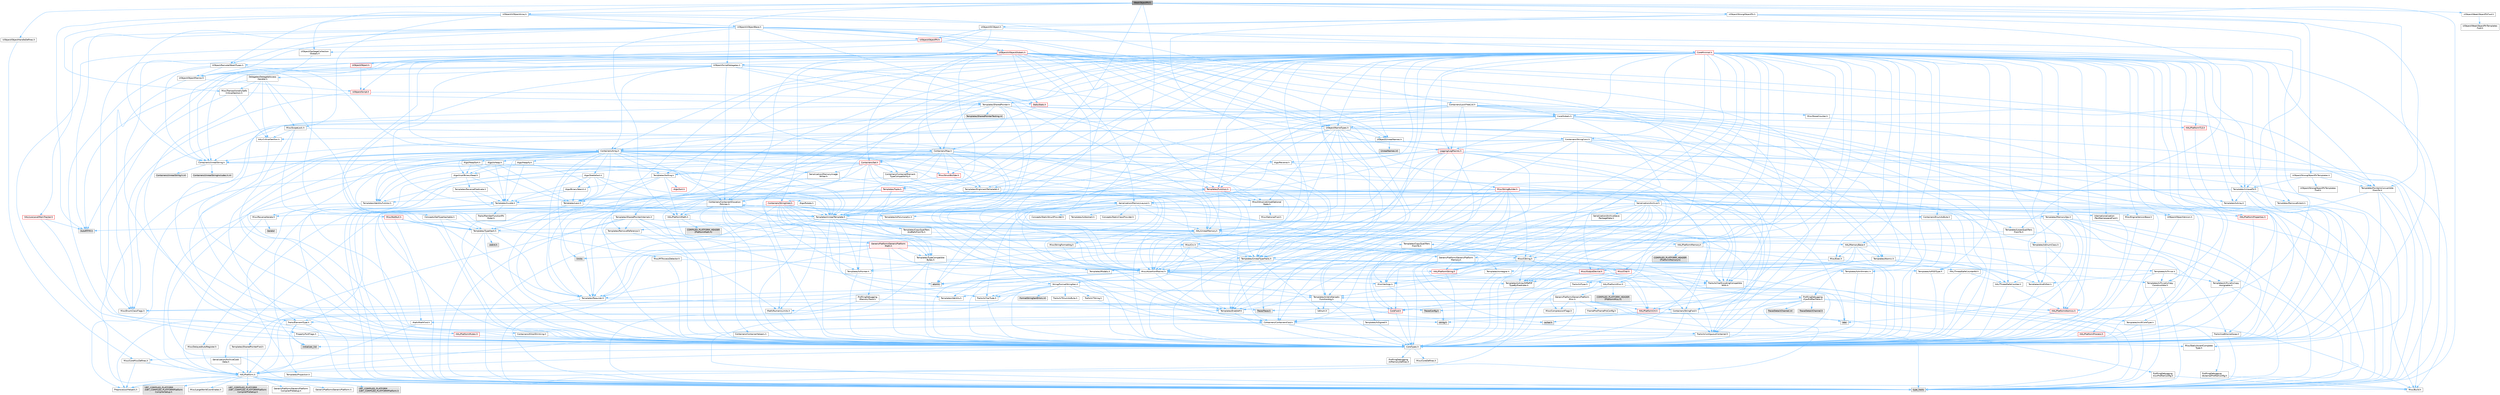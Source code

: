 digraph "WeakObjectPtr.h"
{
 // INTERACTIVE_SVG=YES
 // LATEX_PDF_SIZE
  bgcolor="transparent";
  edge [fontname=Helvetica,fontsize=10,labelfontname=Helvetica,labelfontsize=10];
  node [fontname=Helvetica,fontsize=10,shape=box,height=0.2,width=0.4];
  Node1 [id="Node000001",label="WeakObjectPtr.h",height=0.2,width=0.4,color="gray40", fillcolor="grey60", style="filled", fontcolor="black",tooltip=" "];
  Node1 -> Node2 [id="edge1_Node000001_Node000002",color="steelblue1",style="solid",tooltip=" "];
  Node2 [id="Node000002",label="CoreTypes.h",height=0.2,width=0.4,color="grey40", fillcolor="white", style="filled",URL="$dc/dec/CoreTypes_8h.html",tooltip=" "];
  Node2 -> Node3 [id="edge2_Node000002_Node000003",color="steelblue1",style="solid",tooltip=" "];
  Node3 [id="Node000003",label="HAL/Platform.h",height=0.2,width=0.4,color="grey40", fillcolor="white", style="filled",URL="$d9/dd0/Platform_8h.html",tooltip=" "];
  Node3 -> Node4 [id="edge3_Node000003_Node000004",color="steelblue1",style="solid",tooltip=" "];
  Node4 [id="Node000004",label="Misc/Build.h",height=0.2,width=0.4,color="grey40", fillcolor="white", style="filled",URL="$d3/dbb/Build_8h.html",tooltip=" "];
  Node3 -> Node5 [id="edge4_Node000003_Node000005",color="steelblue1",style="solid",tooltip=" "];
  Node5 [id="Node000005",label="Misc/LargeWorldCoordinates.h",height=0.2,width=0.4,color="grey40", fillcolor="white", style="filled",URL="$d2/dcb/LargeWorldCoordinates_8h.html",tooltip=" "];
  Node3 -> Node6 [id="edge5_Node000003_Node000006",color="steelblue1",style="solid",tooltip=" "];
  Node6 [id="Node000006",label="type_traits",height=0.2,width=0.4,color="grey60", fillcolor="#E0E0E0", style="filled",tooltip=" "];
  Node3 -> Node7 [id="edge6_Node000003_Node000007",color="steelblue1",style="solid",tooltip=" "];
  Node7 [id="Node000007",label="PreprocessorHelpers.h",height=0.2,width=0.4,color="grey40", fillcolor="white", style="filled",URL="$db/ddb/PreprocessorHelpers_8h.html",tooltip=" "];
  Node3 -> Node8 [id="edge7_Node000003_Node000008",color="steelblue1",style="solid",tooltip=" "];
  Node8 [id="Node000008",label="UBT_COMPILED_PLATFORM\l/UBT_COMPILED_PLATFORMPlatform\lCompilerPreSetup.h",height=0.2,width=0.4,color="grey60", fillcolor="#E0E0E0", style="filled",tooltip=" "];
  Node3 -> Node9 [id="edge8_Node000003_Node000009",color="steelblue1",style="solid",tooltip=" "];
  Node9 [id="Node000009",label="GenericPlatform/GenericPlatform\lCompilerPreSetup.h",height=0.2,width=0.4,color="grey40", fillcolor="white", style="filled",URL="$d9/dc8/GenericPlatformCompilerPreSetup_8h.html",tooltip=" "];
  Node3 -> Node10 [id="edge9_Node000003_Node000010",color="steelblue1",style="solid",tooltip=" "];
  Node10 [id="Node000010",label="GenericPlatform/GenericPlatform.h",height=0.2,width=0.4,color="grey40", fillcolor="white", style="filled",URL="$d6/d84/GenericPlatform_8h.html",tooltip=" "];
  Node3 -> Node11 [id="edge10_Node000003_Node000011",color="steelblue1",style="solid",tooltip=" "];
  Node11 [id="Node000011",label="UBT_COMPILED_PLATFORM\l/UBT_COMPILED_PLATFORMPlatform.h",height=0.2,width=0.4,color="grey60", fillcolor="#E0E0E0", style="filled",tooltip=" "];
  Node3 -> Node12 [id="edge11_Node000003_Node000012",color="steelblue1",style="solid",tooltip=" "];
  Node12 [id="Node000012",label="UBT_COMPILED_PLATFORM\l/UBT_COMPILED_PLATFORMPlatform\lCompilerSetup.h",height=0.2,width=0.4,color="grey60", fillcolor="#E0E0E0", style="filled",tooltip=" "];
  Node2 -> Node13 [id="edge12_Node000002_Node000013",color="steelblue1",style="solid",tooltip=" "];
  Node13 [id="Node000013",label="ProfilingDebugging\l/UMemoryDefines.h",height=0.2,width=0.4,color="grey40", fillcolor="white", style="filled",URL="$d2/da2/UMemoryDefines_8h.html",tooltip=" "];
  Node2 -> Node14 [id="edge13_Node000002_Node000014",color="steelblue1",style="solid",tooltip=" "];
  Node14 [id="Node000014",label="Misc/CoreMiscDefines.h",height=0.2,width=0.4,color="grey40", fillcolor="white", style="filled",URL="$da/d38/CoreMiscDefines_8h.html",tooltip=" "];
  Node14 -> Node3 [id="edge14_Node000014_Node000003",color="steelblue1",style="solid",tooltip=" "];
  Node14 -> Node7 [id="edge15_Node000014_Node000007",color="steelblue1",style="solid",tooltip=" "];
  Node2 -> Node15 [id="edge16_Node000002_Node000015",color="steelblue1",style="solid",tooltip=" "];
  Node15 [id="Node000015",label="Misc/CoreDefines.h",height=0.2,width=0.4,color="grey40", fillcolor="white", style="filled",URL="$d3/dd2/CoreDefines_8h.html",tooltip=" "];
  Node1 -> Node16 [id="edge17_Node000001_Node000016",color="steelblue1",style="solid",tooltip=" "];
  Node16 [id="Node000016",label="Misc/AssertionMacros.h",height=0.2,width=0.4,color="grey40", fillcolor="white", style="filled",URL="$d0/dfa/AssertionMacros_8h.html",tooltip=" "];
  Node16 -> Node2 [id="edge18_Node000016_Node000002",color="steelblue1",style="solid",tooltip=" "];
  Node16 -> Node3 [id="edge19_Node000016_Node000003",color="steelblue1",style="solid",tooltip=" "];
  Node16 -> Node17 [id="edge20_Node000016_Node000017",color="steelblue1",style="solid",tooltip=" "];
  Node17 [id="Node000017",label="HAL/PlatformMisc.h",height=0.2,width=0.4,color="grey40", fillcolor="white", style="filled",URL="$d0/df5/PlatformMisc_8h.html",tooltip=" "];
  Node17 -> Node2 [id="edge21_Node000017_Node000002",color="steelblue1",style="solid",tooltip=" "];
  Node17 -> Node18 [id="edge22_Node000017_Node000018",color="steelblue1",style="solid",tooltip=" "];
  Node18 [id="Node000018",label="GenericPlatform/GenericPlatform\lMisc.h",height=0.2,width=0.4,color="grey40", fillcolor="white", style="filled",URL="$db/d9a/GenericPlatformMisc_8h.html",tooltip=" "];
  Node18 -> Node19 [id="edge23_Node000018_Node000019",color="steelblue1",style="solid",tooltip=" "];
  Node19 [id="Node000019",label="Containers/StringFwd.h",height=0.2,width=0.4,color="grey40", fillcolor="white", style="filled",URL="$df/d37/StringFwd_8h.html",tooltip=" "];
  Node19 -> Node2 [id="edge24_Node000019_Node000002",color="steelblue1",style="solid",tooltip=" "];
  Node19 -> Node20 [id="edge25_Node000019_Node000020",color="steelblue1",style="solid",tooltip=" "];
  Node20 [id="Node000020",label="Traits/ElementType.h",height=0.2,width=0.4,color="grey40", fillcolor="white", style="filled",URL="$d5/d4f/ElementType_8h.html",tooltip=" "];
  Node20 -> Node3 [id="edge26_Node000020_Node000003",color="steelblue1",style="solid",tooltip=" "];
  Node20 -> Node21 [id="edge27_Node000020_Node000021",color="steelblue1",style="solid",tooltip=" "];
  Node21 [id="Node000021",label="initializer_list",height=0.2,width=0.4,color="grey60", fillcolor="#E0E0E0", style="filled",tooltip=" "];
  Node20 -> Node6 [id="edge28_Node000020_Node000006",color="steelblue1",style="solid",tooltip=" "];
  Node19 -> Node22 [id="edge29_Node000019_Node000022",color="steelblue1",style="solid",tooltip=" "];
  Node22 [id="Node000022",label="Traits/IsContiguousContainer.h",height=0.2,width=0.4,color="grey40", fillcolor="white", style="filled",URL="$d5/d3c/IsContiguousContainer_8h.html",tooltip=" "];
  Node22 -> Node2 [id="edge30_Node000022_Node000002",color="steelblue1",style="solid",tooltip=" "];
  Node22 -> Node23 [id="edge31_Node000022_Node000023",color="steelblue1",style="solid",tooltip=" "];
  Node23 [id="Node000023",label="Misc/StaticAssertComplete\lType.h",height=0.2,width=0.4,color="grey40", fillcolor="white", style="filled",URL="$d5/d4e/StaticAssertCompleteType_8h.html",tooltip=" "];
  Node22 -> Node21 [id="edge32_Node000022_Node000021",color="steelblue1",style="solid",tooltip=" "];
  Node18 -> Node24 [id="edge33_Node000018_Node000024",color="steelblue1",style="solid",tooltip=" "];
  Node24 [id="Node000024",label="CoreFwd.h",height=0.2,width=0.4,color="red", fillcolor="#FFF0F0", style="filled",URL="$d1/d1e/CoreFwd_8h.html",tooltip=" "];
  Node24 -> Node2 [id="edge34_Node000024_Node000002",color="steelblue1",style="solid",tooltip=" "];
  Node24 -> Node25 [id="edge35_Node000024_Node000025",color="steelblue1",style="solid",tooltip=" "];
  Node25 [id="Node000025",label="Containers/ContainersFwd.h",height=0.2,width=0.4,color="grey40", fillcolor="white", style="filled",URL="$d4/d0a/ContainersFwd_8h.html",tooltip=" "];
  Node25 -> Node3 [id="edge36_Node000025_Node000003",color="steelblue1",style="solid",tooltip=" "];
  Node25 -> Node2 [id="edge37_Node000025_Node000002",color="steelblue1",style="solid",tooltip=" "];
  Node25 -> Node22 [id="edge38_Node000025_Node000022",color="steelblue1",style="solid",tooltip=" "];
  Node24 -> Node26 [id="edge39_Node000024_Node000026",color="steelblue1",style="solid",tooltip=" "];
  Node26 [id="Node000026",label="Math/MathFwd.h",height=0.2,width=0.4,color="grey40", fillcolor="white", style="filled",URL="$d2/d10/MathFwd_8h.html",tooltip=" "];
  Node26 -> Node3 [id="edge40_Node000026_Node000003",color="steelblue1",style="solid",tooltip=" "];
  Node18 -> Node2 [id="edge41_Node000018_Node000002",color="steelblue1",style="solid",tooltip=" "];
  Node18 -> Node28 [id="edge42_Node000018_Node000028",color="steelblue1",style="solid",tooltip=" "];
  Node28 [id="Node000028",label="FramePro/FrameProConfig.h",height=0.2,width=0.4,color="grey40", fillcolor="white", style="filled",URL="$d7/d90/FrameProConfig_8h.html",tooltip=" "];
  Node18 -> Node29 [id="edge43_Node000018_Node000029",color="steelblue1",style="solid",tooltip=" "];
  Node29 [id="Node000029",label="HAL/PlatformCrt.h",height=0.2,width=0.4,color="red", fillcolor="#FFF0F0", style="filled",URL="$d8/d75/PlatformCrt_8h.html",tooltip=" "];
  Node29 -> Node30 [id="edge44_Node000029_Node000030",color="steelblue1",style="solid",tooltip=" "];
  Node30 [id="Node000030",label="new",height=0.2,width=0.4,color="grey60", fillcolor="#E0E0E0", style="filled",tooltip=" "];
  Node29 -> Node31 [id="edge45_Node000029_Node000031",color="steelblue1",style="solid",tooltip=" "];
  Node31 [id="Node000031",label="wchar.h",height=0.2,width=0.4,color="grey60", fillcolor="#E0E0E0", style="filled",tooltip=" "];
  Node29 -> Node38 [id="edge46_Node000029_Node000038",color="steelblue1",style="solid",tooltip=" "];
  Node38 [id="Node000038",label="string.h",height=0.2,width=0.4,color="grey60", fillcolor="#E0E0E0", style="filled",tooltip=" "];
  Node18 -> Node39 [id="edge47_Node000018_Node000039",color="steelblue1",style="solid",tooltip=" "];
  Node39 [id="Node000039",label="Math/NumericLimits.h",height=0.2,width=0.4,color="grey40", fillcolor="white", style="filled",URL="$df/d1b/NumericLimits_8h.html",tooltip=" "];
  Node39 -> Node2 [id="edge48_Node000039_Node000002",color="steelblue1",style="solid",tooltip=" "];
  Node18 -> Node40 [id="edge49_Node000018_Node000040",color="steelblue1",style="solid",tooltip=" "];
  Node40 [id="Node000040",label="Misc/CompressionFlags.h",height=0.2,width=0.4,color="grey40", fillcolor="white", style="filled",URL="$d9/d76/CompressionFlags_8h.html",tooltip=" "];
  Node18 -> Node41 [id="edge50_Node000018_Node000041",color="steelblue1",style="solid",tooltip=" "];
  Node41 [id="Node000041",label="Misc/EnumClassFlags.h",height=0.2,width=0.4,color="grey40", fillcolor="white", style="filled",URL="$d8/de7/EnumClassFlags_8h.html",tooltip=" "];
  Node18 -> Node42 [id="edge51_Node000018_Node000042",color="steelblue1",style="solid",tooltip=" "];
  Node42 [id="Node000042",label="ProfilingDebugging\l/CsvProfilerConfig.h",height=0.2,width=0.4,color="grey40", fillcolor="white", style="filled",URL="$d3/d88/CsvProfilerConfig_8h.html",tooltip=" "];
  Node42 -> Node4 [id="edge52_Node000042_Node000004",color="steelblue1",style="solid",tooltip=" "];
  Node18 -> Node43 [id="edge53_Node000018_Node000043",color="steelblue1",style="solid",tooltip=" "];
  Node43 [id="Node000043",label="ProfilingDebugging\l/ExternalProfilerConfig.h",height=0.2,width=0.4,color="grey40", fillcolor="white", style="filled",URL="$d3/dbb/ExternalProfilerConfig_8h.html",tooltip=" "];
  Node43 -> Node4 [id="edge54_Node000043_Node000004",color="steelblue1",style="solid",tooltip=" "];
  Node17 -> Node44 [id="edge55_Node000017_Node000044",color="steelblue1",style="solid",tooltip=" "];
  Node44 [id="Node000044",label="COMPILED_PLATFORM_HEADER\l(PlatformMisc.h)",height=0.2,width=0.4,color="grey60", fillcolor="#E0E0E0", style="filled",tooltip=" "];
  Node17 -> Node45 [id="edge56_Node000017_Node000045",color="steelblue1",style="solid",tooltip=" "];
  Node45 [id="Node000045",label="ProfilingDebugging\l/CpuProfilerTrace.h",height=0.2,width=0.4,color="grey40", fillcolor="white", style="filled",URL="$da/dcb/CpuProfilerTrace_8h.html",tooltip=" "];
  Node45 -> Node2 [id="edge57_Node000045_Node000002",color="steelblue1",style="solid",tooltip=" "];
  Node45 -> Node25 [id="edge58_Node000045_Node000025",color="steelblue1",style="solid",tooltip=" "];
  Node45 -> Node46 [id="edge59_Node000045_Node000046",color="steelblue1",style="solid",tooltip=" "];
  Node46 [id="Node000046",label="HAL/PlatformAtomics.h",height=0.2,width=0.4,color="red", fillcolor="#FFF0F0", style="filled",URL="$d3/d36/PlatformAtomics_8h.html",tooltip=" "];
  Node46 -> Node2 [id="edge60_Node000046_Node000002",color="steelblue1",style="solid",tooltip=" "];
  Node45 -> Node7 [id="edge61_Node000045_Node000007",color="steelblue1",style="solid",tooltip=" "];
  Node45 -> Node4 [id="edge62_Node000045_Node000004",color="steelblue1",style="solid",tooltip=" "];
  Node45 -> Node49 [id="edge63_Node000045_Node000049",color="steelblue1",style="solid",tooltip=" "];
  Node49 [id="Node000049",label="Trace/Config.h",height=0.2,width=0.4,color="grey60", fillcolor="#E0E0E0", style="filled",tooltip=" "];
  Node45 -> Node50 [id="edge64_Node000045_Node000050",color="steelblue1",style="solid",tooltip=" "];
  Node50 [id="Node000050",label="Trace/Detail/Channel.h",height=0.2,width=0.4,color="grey60", fillcolor="#E0E0E0", style="filled",tooltip=" "];
  Node45 -> Node51 [id="edge65_Node000045_Node000051",color="steelblue1",style="solid",tooltip=" "];
  Node51 [id="Node000051",label="Trace/Detail/Channel.inl",height=0.2,width=0.4,color="grey60", fillcolor="#E0E0E0", style="filled",tooltip=" "];
  Node45 -> Node52 [id="edge66_Node000045_Node000052",color="steelblue1",style="solid",tooltip=" "];
  Node52 [id="Node000052",label="Trace/Trace.h",height=0.2,width=0.4,color="grey60", fillcolor="#E0E0E0", style="filled",tooltip=" "];
  Node16 -> Node7 [id="edge67_Node000016_Node000007",color="steelblue1",style="solid",tooltip=" "];
  Node16 -> Node53 [id="edge68_Node000016_Node000053",color="steelblue1",style="solid",tooltip=" "];
  Node53 [id="Node000053",label="Templates/EnableIf.h",height=0.2,width=0.4,color="grey40", fillcolor="white", style="filled",URL="$d7/d60/EnableIf_8h.html",tooltip=" "];
  Node53 -> Node2 [id="edge69_Node000053_Node000002",color="steelblue1",style="solid",tooltip=" "];
  Node16 -> Node54 [id="edge70_Node000016_Node000054",color="steelblue1",style="solid",tooltip=" "];
  Node54 [id="Node000054",label="Templates/IsArrayOrRefOf\lTypeByPredicate.h",height=0.2,width=0.4,color="grey40", fillcolor="white", style="filled",URL="$d6/da1/IsArrayOrRefOfTypeByPredicate_8h.html",tooltip=" "];
  Node54 -> Node2 [id="edge71_Node000054_Node000002",color="steelblue1",style="solid",tooltip=" "];
  Node16 -> Node55 [id="edge72_Node000016_Node000055",color="steelblue1",style="solid",tooltip=" "];
  Node55 [id="Node000055",label="Templates/IsValidVariadic\lFunctionArg.h",height=0.2,width=0.4,color="grey40", fillcolor="white", style="filled",URL="$d0/dc8/IsValidVariadicFunctionArg_8h.html",tooltip=" "];
  Node55 -> Node2 [id="edge73_Node000055_Node000002",color="steelblue1",style="solid",tooltip=" "];
  Node55 -> Node56 [id="edge74_Node000055_Node000056",color="steelblue1",style="solid",tooltip=" "];
  Node56 [id="Node000056",label="IsEnum.h",height=0.2,width=0.4,color="grey40", fillcolor="white", style="filled",URL="$d4/de5/IsEnum_8h.html",tooltip=" "];
  Node55 -> Node6 [id="edge75_Node000055_Node000006",color="steelblue1",style="solid",tooltip=" "];
  Node16 -> Node57 [id="edge76_Node000016_Node000057",color="steelblue1",style="solid",tooltip=" "];
  Node57 [id="Node000057",label="Traits/IsCharEncodingCompatible\lWith.h",height=0.2,width=0.4,color="grey40", fillcolor="white", style="filled",URL="$df/dd1/IsCharEncodingCompatibleWith_8h.html",tooltip=" "];
  Node57 -> Node6 [id="edge77_Node000057_Node000006",color="steelblue1",style="solid",tooltip=" "];
  Node57 -> Node58 [id="edge78_Node000057_Node000058",color="steelblue1",style="solid",tooltip=" "];
  Node58 [id="Node000058",label="Traits/IsCharType.h",height=0.2,width=0.4,color="grey40", fillcolor="white", style="filled",URL="$db/d51/IsCharType_8h.html",tooltip=" "];
  Node58 -> Node2 [id="edge79_Node000058_Node000002",color="steelblue1",style="solid",tooltip=" "];
  Node16 -> Node59 [id="edge80_Node000016_Node000059",color="steelblue1",style="solid",tooltip=" "];
  Node59 [id="Node000059",label="Misc/VarArgs.h",height=0.2,width=0.4,color="grey40", fillcolor="white", style="filled",URL="$d5/d6f/VarArgs_8h.html",tooltip=" "];
  Node59 -> Node2 [id="edge81_Node000059_Node000002",color="steelblue1",style="solid",tooltip=" "];
  Node16 -> Node60 [id="edge82_Node000016_Node000060",color="steelblue1",style="solid",tooltip=" "];
  Node60 [id="Node000060",label="String/FormatStringSan.h",height=0.2,width=0.4,color="grey40", fillcolor="white", style="filled",URL="$d3/d8b/FormatStringSan_8h.html",tooltip=" "];
  Node60 -> Node6 [id="edge83_Node000060_Node000006",color="steelblue1",style="solid",tooltip=" "];
  Node60 -> Node2 [id="edge84_Node000060_Node000002",color="steelblue1",style="solid",tooltip=" "];
  Node60 -> Node61 [id="edge85_Node000060_Node000061",color="steelblue1",style="solid",tooltip=" "];
  Node61 [id="Node000061",label="Templates/Requires.h",height=0.2,width=0.4,color="grey40", fillcolor="white", style="filled",URL="$dc/d96/Requires_8h.html",tooltip=" "];
  Node61 -> Node53 [id="edge86_Node000061_Node000053",color="steelblue1",style="solid",tooltip=" "];
  Node61 -> Node6 [id="edge87_Node000061_Node000006",color="steelblue1",style="solid",tooltip=" "];
  Node60 -> Node62 [id="edge88_Node000060_Node000062",color="steelblue1",style="solid",tooltip=" "];
  Node62 [id="Node000062",label="Templates/Identity.h",height=0.2,width=0.4,color="grey40", fillcolor="white", style="filled",URL="$d0/dd5/Identity_8h.html",tooltip=" "];
  Node60 -> Node55 [id="edge89_Node000060_Node000055",color="steelblue1",style="solid",tooltip=" "];
  Node60 -> Node58 [id="edge90_Node000060_Node000058",color="steelblue1",style="solid",tooltip=" "];
  Node60 -> Node63 [id="edge91_Node000060_Node000063",color="steelblue1",style="solid",tooltip=" "];
  Node63 [id="Node000063",label="Traits/IsTEnumAsByte.h",height=0.2,width=0.4,color="grey40", fillcolor="white", style="filled",URL="$d1/de6/IsTEnumAsByte_8h.html",tooltip=" "];
  Node60 -> Node64 [id="edge92_Node000060_Node000064",color="steelblue1",style="solid",tooltip=" "];
  Node64 [id="Node000064",label="Traits/IsTString.h",height=0.2,width=0.4,color="grey40", fillcolor="white", style="filled",URL="$d0/df8/IsTString_8h.html",tooltip=" "];
  Node64 -> Node25 [id="edge93_Node000064_Node000025",color="steelblue1",style="solid",tooltip=" "];
  Node60 -> Node25 [id="edge94_Node000060_Node000025",color="steelblue1",style="solid",tooltip=" "];
  Node60 -> Node65 [id="edge95_Node000060_Node000065",color="steelblue1",style="solid",tooltip=" "];
  Node65 [id="Node000065",label="FormatStringSanErrors.inl",height=0.2,width=0.4,color="grey60", fillcolor="#E0E0E0", style="filled",tooltip=" "];
  Node16 -> Node66 [id="edge96_Node000016_Node000066",color="steelblue1",style="solid",tooltip=" "];
  Node66 [id="Node000066",label="atomic",height=0.2,width=0.4,color="grey60", fillcolor="#E0E0E0", style="filled",tooltip=" "];
  Node1 -> Node67 [id="edge97_Node000001_Node000067",color="steelblue1",style="solid",tooltip=" "];
  Node67 [id="Node000067",label="Templates/UnrealTemplate.h",height=0.2,width=0.4,color="grey40", fillcolor="white", style="filled",URL="$d4/d24/UnrealTemplate_8h.html",tooltip=" "];
  Node67 -> Node2 [id="edge98_Node000067_Node000002",color="steelblue1",style="solid",tooltip=" "];
  Node67 -> Node68 [id="edge99_Node000067_Node000068",color="steelblue1",style="solid",tooltip=" "];
  Node68 [id="Node000068",label="Templates/IsPointer.h",height=0.2,width=0.4,color="grey40", fillcolor="white", style="filled",URL="$d7/d05/IsPointer_8h.html",tooltip=" "];
  Node68 -> Node2 [id="edge100_Node000068_Node000002",color="steelblue1",style="solid",tooltip=" "];
  Node67 -> Node69 [id="edge101_Node000067_Node000069",color="steelblue1",style="solid",tooltip=" "];
  Node69 [id="Node000069",label="HAL/UnrealMemory.h",height=0.2,width=0.4,color="grey40", fillcolor="white", style="filled",URL="$d9/d96/UnrealMemory_8h.html",tooltip=" "];
  Node69 -> Node2 [id="edge102_Node000069_Node000002",color="steelblue1",style="solid",tooltip=" "];
  Node69 -> Node70 [id="edge103_Node000069_Node000070",color="steelblue1",style="solid",tooltip=" "];
  Node70 [id="Node000070",label="GenericPlatform/GenericPlatform\lMemory.h",height=0.2,width=0.4,color="grey40", fillcolor="white", style="filled",URL="$dd/d22/GenericPlatformMemory_8h.html",tooltip=" "];
  Node70 -> Node24 [id="edge104_Node000070_Node000024",color="steelblue1",style="solid",tooltip=" "];
  Node70 -> Node2 [id="edge105_Node000070_Node000002",color="steelblue1",style="solid",tooltip=" "];
  Node70 -> Node71 [id="edge106_Node000070_Node000071",color="steelblue1",style="solid",tooltip=" "];
  Node71 [id="Node000071",label="HAL/PlatformString.h",height=0.2,width=0.4,color="red", fillcolor="#FFF0F0", style="filled",URL="$db/db5/PlatformString_8h.html",tooltip=" "];
  Node71 -> Node2 [id="edge107_Node000071_Node000002",color="steelblue1",style="solid",tooltip=" "];
  Node70 -> Node38 [id="edge108_Node000070_Node000038",color="steelblue1",style="solid",tooltip=" "];
  Node70 -> Node31 [id="edge109_Node000070_Node000031",color="steelblue1",style="solid",tooltip=" "];
  Node69 -> Node73 [id="edge110_Node000069_Node000073",color="steelblue1",style="solid",tooltip=" "];
  Node73 [id="Node000073",label="HAL/MemoryBase.h",height=0.2,width=0.4,color="grey40", fillcolor="white", style="filled",URL="$d6/d9f/MemoryBase_8h.html",tooltip=" "];
  Node73 -> Node2 [id="edge111_Node000073_Node000002",color="steelblue1",style="solid",tooltip=" "];
  Node73 -> Node46 [id="edge112_Node000073_Node000046",color="steelblue1",style="solid",tooltip=" "];
  Node73 -> Node29 [id="edge113_Node000073_Node000029",color="steelblue1",style="solid",tooltip=" "];
  Node73 -> Node74 [id="edge114_Node000073_Node000074",color="steelblue1",style="solid",tooltip=" "];
  Node74 [id="Node000074",label="Misc/Exec.h",height=0.2,width=0.4,color="grey40", fillcolor="white", style="filled",URL="$de/ddb/Exec_8h.html",tooltip=" "];
  Node74 -> Node2 [id="edge115_Node000074_Node000002",color="steelblue1",style="solid",tooltip=" "];
  Node74 -> Node16 [id="edge116_Node000074_Node000016",color="steelblue1",style="solid",tooltip=" "];
  Node73 -> Node75 [id="edge117_Node000073_Node000075",color="steelblue1",style="solid",tooltip=" "];
  Node75 [id="Node000075",label="Misc/OutputDevice.h",height=0.2,width=0.4,color="red", fillcolor="#FFF0F0", style="filled",URL="$d7/d32/OutputDevice_8h.html",tooltip=" "];
  Node75 -> Node24 [id="edge118_Node000075_Node000024",color="steelblue1",style="solid",tooltip=" "];
  Node75 -> Node2 [id="edge119_Node000075_Node000002",color="steelblue1",style="solid",tooltip=" "];
  Node75 -> Node59 [id="edge120_Node000075_Node000059",color="steelblue1",style="solid",tooltip=" "];
  Node75 -> Node54 [id="edge121_Node000075_Node000054",color="steelblue1",style="solid",tooltip=" "];
  Node75 -> Node55 [id="edge122_Node000075_Node000055",color="steelblue1",style="solid",tooltip=" "];
  Node75 -> Node57 [id="edge123_Node000075_Node000057",color="steelblue1",style="solid",tooltip=" "];
  Node73 -> Node77 [id="edge124_Node000073_Node000077",color="steelblue1",style="solid",tooltip=" "];
  Node77 [id="Node000077",label="Templates/Atomic.h",height=0.2,width=0.4,color="grey40", fillcolor="white", style="filled",URL="$d3/d91/Atomic_8h.html",tooltip=" "];
  Node77 -> Node78 [id="edge125_Node000077_Node000078",color="steelblue1",style="solid",tooltip=" "];
  Node78 [id="Node000078",label="HAL/ThreadSafeCounter.h",height=0.2,width=0.4,color="grey40", fillcolor="white", style="filled",URL="$dc/dc9/ThreadSafeCounter_8h.html",tooltip=" "];
  Node78 -> Node2 [id="edge126_Node000078_Node000002",color="steelblue1",style="solid",tooltip=" "];
  Node78 -> Node46 [id="edge127_Node000078_Node000046",color="steelblue1",style="solid",tooltip=" "];
  Node77 -> Node79 [id="edge128_Node000077_Node000079",color="steelblue1",style="solid",tooltip=" "];
  Node79 [id="Node000079",label="HAL/ThreadSafeCounter64.h",height=0.2,width=0.4,color="grey40", fillcolor="white", style="filled",URL="$d0/d12/ThreadSafeCounter64_8h.html",tooltip=" "];
  Node79 -> Node2 [id="edge129_Node000079_Node000002",color="steelblue1",style="solid",tooltip=" "];
  Node79 -> Node78 [id="edge130_Node000079_Node000078",color="steelblue1",style="solid",tooltip=" "];
  Node77 -> Node80 [id="edge131_Node000077_Node000080",color="steelblue1",style="solid",tooltip=" "];
  Node80 [id="Node000080",label="Templates/IsIntegral.h",height=0.2,width=0.4,color="grey40", fillcolor="white", style="filled",URL="$da/d64/IsIntegral_8h.html",tooltip=" "];
  Node80 -> Node2 [id="edge132_Node000080_Node000002",color="steelblue1",style="solid",tooltip=" "];
  Node77 -> Node81 [id="edge133_Node000077_Node000081",color="steelblue1",style="solid",tooltip=" "];
  Node81 [id="Node000081",label="Templates/IsTrivial.h",height=0.2,width=0.4,color="grey40", fillcolor="white", style="filled",URL="$da/d4c/IsTrivial_8h.html",tooltip=" "];
  Node81 -> Node82 [id="edge134_Node000081_Node000082",color="steelblue1",style="solid",tooltip=" "];
  Node82 [id="Node000082",label="Templates/AndOrNot.h",height=0.2,width=0.4,color="grey40", fillcolor="white", style="filled",URL="$db/d0a/AndOrNot_8h.html",tooltip=" "];
  Node82 -> Node2 [id="edge135_Node000082_Node000002",color="steelblue1",style="solid",tooltip=" "];
  Node81 -> Node83 [id="edge136_Node000081_Node000083",color="steelblue1",style="solid",tooltip=" "];
  Node83 [id="Node000083",label="Templates/IsTriviallyCopy\lConstructible.h",height=0.2,width=0.4,color="grey40", fillcolor="white", style="filled",URL="$d3/d78/IsTriviallyCopyConstructible_8h.html",tooltip=" "];
  Node83 -> Node2 [id="edge137_Node000083_Node000002",color="steelblue1",style="solid",tooltip=" "];
  Node83 -> Node6 [id="edge138_Node000083_Node000006",color="steelblue1",style="solid",tooltip=" "];
  Node81 -> Node84 [id="edge139_Node000081_Node000084",color="steelblue1",style="solid",tooltip=" "];
  Node84 [id="Node000084",label="Templates/IsTriviallyCopy\lAssignable.h",height=0.2,width=0.4,color="grey40", fillcolor="white", style="filled",URL="$d2/df2/IsTriviallyCopyAssignable_8h.html",tooltip=" "];
  Node84 -> Node2 [id="edge140_Node000084_Node000002",color="steelblue1",style="solid",tooltip=" "];
  Node84 -> Node6 [id="edge141_Node000084_Node000006",color="steelblue1",style="solid",tooltip=" "];
  Node81 -> Node6 [id="edge142_Node000081_Node000006",color="steelblue1",style="solid",tooltip=" "];
  Node77 -> Node85 [id="edge143_Node000077_Node000085",color="steelblue1",style="solid",tooltip=" "];
  Node85 [id="Node000085",label="Traits/IntType.h",height=0.2,width=0.4,color="grey40", fillcolor="white", style="filled",URL="$d7/deb/IntType_8h.html",tooltip=" "];
  Node85 -> Node3 [id="edge144_Node000085_Node000003",color="steelblue1",style="solid",tooltip=" "];
  Node77 -> Node66 [id="edge145_Node000077_Node000066",color="steelblue1",style="solid",tooltip=" "];
  Node69 -> Node86 [id="edge146_Node000069_Node000086",color="steelblue1",style="solid",tooltip=" "];
  Node86 [id="Node000086",label="HAL/PlatformMemory.h",height=0.2,width=0.4,color="grey40", fillcolor="white", style="filled",URL="$de/d68/PlatformMemory_8h.html",tooltip=" "];
  Node86 -> Node2 [id="edge147_Node000086_Node000002",color="steelblue1",style="solid",tooltip=" "];
  Node86 -> Node70 [id="edge148_Node000086_Node000070",color="steelblue1",style="solid",tooltip=" "];
  Node86 -> Node87 [id="edge149_Node000086_Node000087",color="steelblue1",style="solid",tooltip=" "];
  Node87 [id="Node000087",label="COMPILED_PLATFORM_HEADER\l(PlatformMemory.h)",height=0.2,width=0.4,color="grey60", fillcolor="#E0E0E0", style="filled",tooltip=" "];
  Node69 -> Node88 [id="edge150_Node000069_Node000088",color="steelblue1",style="solid",tooltip=" "];
  Node88 [id="Node000088",label="ProfilingDebugging\l/MemoryTrace.h",height=0.2,width=0.4,color="grey40", fillcolor="white", style="filled",URL="$da/dd7/MemoryTrace_8h.html",tooltip=" "];
  Node88 -> Node3 [id="edge151_Node000088_Node000003",color="steelblue1",style="solid",tooltip=" "];
  Node88 -> Node41 [id="edge152_Node000088_Node000041",color="steelblue1",style="solid",tooltip=" "];
  Node88 -> Node49 [id="edge153_Node000088_Node000049",color="steelblue1",style="solid",tooltip=" "];
  Node88 -> Node52 [id="edge154_Node000088_Node000052",color="steelblue1",style="solid",tooltip=" "];
  Node69 -> Node68 [id="edge155_Node000069_Node000068",color="steelblue1",style="solid",tooltip=" "];
  Node67 -> Node89 [id="edge156_Node000067_Node000089",color="steelblue1",style="solid",tooltip=" "];
  Node89 [id="Node000089",label="Templates/CopyQualifiers\lAndRefsFromTo.h",height=0.2,width=0.4,color="grey40", fillcolor="white", style="filled",URL="$d3/db3/CopyQualifiersAndRefsFromTo_8h.html",tooltip=" "];
  Node89 -> Node90 [id="edge157_Node000089_Node000090",color="steelblue1",style="solid",tooltip=" "];
  Node90 [id="Node000090",label="Templates/CopyQualifiers\lFromTo.h",height=0.2,width=0.4,color="grey40", fillcolor="white", style="filled",URL="$d5/db4/CopyQualifiersFromTo_8h.html",tooltip=" "];
  Node67 -> Node91 [id="edge158_Node000067_Node000091",color="steelblue1",style="solid",tooltip=" "];
  Node91 [id="Node000091",label="Templates/UnrealTypeTraits.h",height=0.2,width=0.4,color="grey40", fillcolor="white", style="filled",URL="$d2/d2d/UnrealTypeTraits_8h.html",tooltip=" "];
  Node91 -> Node2 [id="edge159_Node000091_Node000002",color="steelblue1",style="solid",tooltip=" "];
  Node91 -> Node68 [id="edge160_Node000091_Node000068",color="steelblue1",style="solid",tooltip=" "];
  Node91 -> Node16 [id="edge161_Node000091_Node000016",color="steelblue1",style="solid",tooltip=" "];
  Node91 -> Node82 [id="edge162_Node000091_Node000082",color="steelblue1",style="solid",tooltip=" "];
  Node91 -> Node53 [id="edge163_Node000091_Node000053",color="steelblue1",style="solid",tooltip=" "];
  Node91 -> Node92 [id="edge164_Node000091_Node000092",color="steelblue1",style="solid",tooltip=" "];
  Node92 [id="Node000092",label="Templates/IsArithmetic.h",height=0.2,width=0.4,color="grey40", fillcolor="white", style="filled",URL="$d2/d5d/IsArithmetic_8h.html",tooltip=" "];
  Node92 -> Node2 [id="edge165_Node000092_Node000002",color="steelblue1",style="solid",tooltip=" "];
  Node91 -> Node56 [id="edge166_Node000091_Node000056",color="steelblue1",style="solid",tooltip=" "];
  Node91 -> Node93 [id="edge167_Node000091_Node000093",color="steelblue1",style="solid",tooltip=" "];
  Node93 [id="Node000093",label="Templates/Models.h",height=0.2,width=0.4,color="grey40", fillcolor="white", style="filled",URL="$d3/d0c/Models_8h.html",tooltip=" "];
  Node93 -> Node62 [id="edge168_Node000093_Node000062",color="steelblue1",style="solid",tooltip=" "];
  Node91 -> Node94 [id="edge169_Node000091_Node000094",color="steelblue1",style="solid",tooltip=" "];
  Node94 [id="Node000094",label="Templates/IsPODType.h",height=0.2,width=0.4,color="grey40", fillcolor="white", style="filled",URL="$d7/db1/IsPODType_8h.html",tooltip=" "];
  Node94 -> Node2 [id="edge170_Node000094_Node000002",color="steelblue1",style="solid",tooltip=" "];
  Node91 -> Node95 [id="edge171_Node000091_Node000095",color="steelblue1",style="solid",tooltip=" "];
  Node95 [id="Node000095",label="Templates/IsUECoreType.h",height=0.2,width=0.4,color="grey40", fillcolor="white", style="filled",URL="$d1/db8/IsUECoreType_8h.html",tooltip=" "];
  Node95 -> Node2 [id="edge172_Node000095_Node000002",color="steelblue1",style="solid",tooltip=" "];
  Node95 -> Node6 [id="edge173_Node000095_Node000006",color="steelblue1",style="solid",tooltip=" "];
  Node91 -> Node83 [id="edge174_Node000091_Node000083",color="steelblue1",style="solid",tooltip=" "];
  Node67 -> Node96 [id="edge175_Node000067_Node000096",color="steelblue1",style="solid",tooltip=" "];
  Node96 [id="Node000096",label="Templates/RemoveReference.h",height=0.2,width=0.4,color="grey40", fillcolor="white", style="filled",URL="$da/dbe/RemoveReference_8h.html",tooltip=" "];
  Node96 -> Node2 [id="edge176_Node000096_Node000002",color="steelblue1",style="solid",tooltip=" "];
  Node67 -> Node61 [id="edge177_Node000067_Node000061",color="steelblue1",style="solid",tooltip=" "];
  Node67 -> Node97 [id="edge178_Node000067_Node000097",color="steelblue1",style="solid",tooltip=" "];
  Node97 [id="Node000097",label="Templates/TypeCompatible\lBytes.h",height=0.2,width=0.4,color="grey40", fillcolor="white", style="filled",URL="$df/d0a/TypeCompatibleBytes_8h.html",tooltip=" "];
  Node97 -> Node2 [id="edge179_Node000097_Node000002",color="steelblue1",style="solid",tooltip=" "];
  Node97 -> Node38 [id="edge180_Node000097_Node000038",color="steelblue1",style="solid",tooltip=" "];
  Node97 -> Node30 [id="edge181_Node000097_Node000030",color="steelblue1",style="solid",tooltip=" "];
  Node97 -> Node6 [id="edge182_Node000097_Node000006",color="steelblue1",style="solid",tooltip=" "];
  Node67 -> Node62 [id="edge183_Node000067_Node000062",color="steelblue1",style="solid",tooltip=" "];
  Node67 -> Node22 [id="edge184_Node000067_Node000022",color="steelblue1",style="solid",tooltip=" "];
  Node67 -> Node98 [id="edge185_Node000067_Node000098",color="steelblue1",style="solid",tooltip=" "];
  Node98 [id="Node000098",label="Traits/UseBitwiseSwap.h",height=0.2,width=0.4,color="grey40", fillcolor="white", style="filled",URL="$db/df3/UseBitwiseSwap_8h.html",tooltip=" "];
  Node98 -> Node2 [id="edge186_Node000098_Node000002",color="steelblue1",style="solid",tooltip=" "];
  Node98 -> Node6 [id="edge187_Node000098_Node000006",color="steelblue1",style="solid",tooltip=" "];
  Node67 -> Node6 [id="edge188_Node000067_Node000006",color="steelblue1",style="solid",tooltip=" "];
  Node1 -> Node99 [id="edge189_Node000001_Node000099",color="steelblue1",style="solid",tooltip=" "];
  Node99 [id="Node000099",label="UObject/ScriptDelegates.h",height=0.2,width=0.4,color="grey40", fillcolor="white", style="filled",URL="$de/d81/ScriptDelegates_8h.html",tooltip=" "];
  Node99 -> Node100 [id="edge190_Node000099_Node000100",color="steelblue1",style="solid",tooltip=" "];
  Node100 [id="Node000100",label="Containers/Array.h",height=0.2,width=0.4,color="grey40", fillcolor="white", style="filled",URL="$df/dd0/Array_8h.html",tooltip=" "];
  Node100 -> Node2 [id="edge191_Node000100_Node000002",color="steelblue1",style="solid",tooltip=" "];
  Node100 -> Node16 [id="edge192_Node000100_Node000016",color="steelblue1",style="solid",tooltip=" "];
  Node100 -> Node101 [id="edge193_Node000100_Node000101",color="steelblue1",style="solid",tooltip=" "];
  Node101 [id="Node000101",label="Misc/IntrusiveUnsetOptional\lState.h",height=0.2,width=0.4,color="grey40", fillcolor="white", style="filled",URL="$d2/d0a/IntrusiveUnsetOptionalState_8h.html",tooltip=" "];
  Node101 -> Node102 [id="edge194_Node000101_Node000102",color="steelblue1",style="solid",tooltip=" "];
  Node102 [id="Node000102",label="Misc/OptionalFwd.h",height=0.2,width=0.4,color="grey40", fillcolor="white", style="filled",URL="$dc/d50/OptionalFwd_8h.html",tooltip=" "];
  Node100 -> Node103 [id="edge195_Node000100_Node000103",color="steelblue1",style="solid",tooltip=" "];
  Node103 [id="Node000103",label="Misc/ReverseIterate.h",height=0.2,width=0.4,color="grey40", fillcolor="white", style="filled",URL="$db/de3/ReverseIterate_8h.html",tooltip=" "];
  Node103 -> Node3 [id="edge196_Node000103_Node000003",color="steelblue1",style="solid",tooltip=" "];
  Node103 -> Node104 [id="edge197_Node000103_Node000104",color="steelblue1",style="solid",tooltip=" "];
  Node104 [id="Node000104",label="iterator",height=0.2,width=0.4,color="grey60", fillcolor="#E0E0E0", style="filled",tooltip=" "];
  Node100 -> Node69 [id="edge198_Node000100_Node000069",color="steelblue1",style="solid",tooltip=" "];
  Node100 -> Node91 [id="edge199_Node000100_Node000091",color="steelblue1",style="solid",tooltip=" "];
  Node100 -> Node67 [id="edge200_Node000100_Node000067",color="steelblue1",style="solid",tooltip=" "];
  Node100 -> Node105 [id="edge201_Node000100_Node000105",color="steelblue1",style="solid",tooltip=" "];
  Node105 [id="Node000105",label="Containers/AllowShrinking.h",height=0.2,width=0.4,color="grey40", fillcolor="white", style="filled",URL="$d7/d1a/AllowShrinking_8h.html",tooltip=" "];
  Node105 -> Node2 [id="edge202_Node000105_Node000002",color="steelblue1",style="solid",tooltip=" "];
  Node100 -> Node106 [id="edge203_Node000100_Node000106",color="steelblue1",style="solid",tooltip=" "];
  Node106 [id="Node000106",label="Containers/ContainerAllocation\lPolicies.h",height=0.2,width=0.4,color="grey40", fillcolor="white", style="filled",URL="$d7/dff/ContainerAllocationPolicies_8h.html",tooltip=" "];
  Node106 -> Node2 [id="edge204_Node000106_Node000002",color="steelblue1",style="solid",tooltip=" "];
  Node106 -> Node107 [id="edge205_Node000106_Node000107",color="steelblue1",style="solid",tooltip=" "];
  Node107 [id="Node000107",label="Containers/ContainerHelpers.h",height=0.2,width=0.4,color="grey40", fillcolor="white", style="filled",URL="$d7/d33/ContainerHelpers_8h.html",tooltip=" "];
  Node107 -> Node2 [id="edge206_Node000107_Node000002",color="steelblue1",style="solid",tooltip=" "];
  Node106 -> Node106 [id="edge207_Node000106_Node000106",color="steelblue1",style="solid",tooltip=" "];
  Node106 -> Node108 [id="edge208_Node000106_Node000108",color="steelblue1",style="solid",tooltip=" "];
  Node108 [id="Node000108",label="HAL/PlatformMath.h",height=0.2,width=0.4,color="grey40", fillcolor="white", style="filled",URL="$dc/d53/PlatformMath_8h.html",tooltip=" "];
  Node108 -> Node2 [id="edge209_Node000108_Node000002",color="steelblue1",style="solid",tooltip=" "];
  Node108 -> Node109 [id="edge210_Node000108_Node000109",color="steelblue1",style="solid",tooltip=" "];
  Node109 [id="Node000109",label="GenericPlatform/GenericPlatform\lMath.h",height=0.2,width=0.4,color="red", fillcolor="#FFF0F0", style="filled",URL="$d5/d79/GenericPlatformMath_8h.html",tooltip=" "];
  Node109 -> Node2 [id="edge211_Node000109_Node000002",color="steelblue1",style="solid",tooltip=" "];
  Node109 -> Node25 [id="edge212_Node000109_Node000025",color="steelblue1",style="solid",tooltip=" "];
  Node109 -> Node29 [id="edge213_Node000109_Node000029",color="steelblue1",style="solid",tooltip=" "];
  Node109 -> Node82 [id="edge214_Node000109_Node000082",color="steelblue1",style="solid",tooltip=" "];
  Node109 -> Node91 [id="edge215_Node000109_Node000091",color="steelblue1",style="solid",tooltip=" "];
  Node109 -> Node61 [id="edge216_Node000109_Node000061",color="steelblue1",style="solid",tooltip=" "];
  Node109 -> Node97 [id="edge217_Node000109_Node000097",color="steelblue1",style="solid",tooltip=" "];
  Node109 -> Node114 [id="edge218_Node000109_Node000114",color="steelblue1",style="solid",tooltip=" "];
  Node114 [id="Node000114",label="limits",height=0.2,width=0.4,color="grey60", fillcolor="#E0E0E0", style="filled",tooltip=" "];
  Node109 -> Node6 [id="edge219_Node000109_Node000006",color="steelblue1",style="solid",tooltip=" "];
  Node108 -> Node115 [id="edge220_Node000108_Node000115",color="steelblue1",style="solid",tooltip=" "];
  Node115 [id="Node000115",label="COMPILED_PLATFORM_HEADER\l(PlatformMath.h)",height=0.2,width=0.4,color="grey60", fillcolor="#E0E0E0", style="filled",tooltip=" "];
  Node106 -> Node69 [id="edge221_Node000106_Node000069",color="steelblue1",style="solid",tooltip=" "];
  Node106 -> Node39 [id="edge222_Node000106_Node000039",color="steelblue1",style="solid",tooltip=" "];
  Node106 -> Node16 [id="edge223_Node000106_Node000016",color="steelblue1",style="solid",tooltip=" "];
  Node106 -> Node116 [id="edge224_Node000106_Node000116",color="steelblue1",style="solid",tooltip=" "];
  Node116 [id="Node000116",label="Templates/IsPolymorphic.h",height=0.2,width=0.4,color="grey40", fillcolor="white", style="filled",URL="$dc/d20/IsPolymorphic_8h.html",tooltip=" "];
  Node106 -> Node117 [id="edge225_Node000106_Node000117",color="steelblue1",style="solid",tooltip=" "];
  Node117 [id="Node000117",label="Templates/MemoryOps.h",height=0.2,width=0.4,color="grey40", fillcolor="white", style="filled",URL="$db/dea/MemoryOps_8h.html",tooltip=" "];
  Node117 -> Node2 [id="edge226_Node000117_Node000002",color="steelblue1",style="solid",tooltip=" "];
  Node117 -> Node69 [id="edge227_Node000117_Node000069",color="steelblue1",style="solid",tooltip=" "];
  Node117 -> Node84 [id="edge228_Node000117_Node000084",color="steelblue1",style="solid",tooltip=" "];
  Node117 -> Node83 [id="edge229_Node000117_Node000083",color="steelblue1",style="solid",tooltip=" "];
  Node117 -> Node61 [id="edge230_Node000117_Node000061",color="steelblue1",style="solid",tooltip=" "];
  Node117 -> Node91 [id="edge231_Node000117_Node000091",color="steelblue1",style="solid",tooltip=" "];
  Node117 -> Node98 [id="edge232_Node000117_Node000098",color="steelblue1",style="solid",tooltip=" "];
  Node117 -> Node30 [id="edge233_Node000117_Node000030",color="steelblue1",style="solid",tooltip=" "];
  Node117 -> Node6 [id="edge234_Node000117_Node000006",color="steelblue1",style="solid",tooltip=" "];
  Node106 -> Node97 [id="edge235_Node000106_Node000097",color="steelblue1",style="solid",tooltip=" "];
  Node106 -> Node6 [id="edge236_Node000106_Node000006",color="steelblue1",style="solid",tooltip=" "];
  Node100 -> Node118 [id="edge237_Node000100_Node000118",color="steelblue1",style="solid",tooltip=" "];
  Node118 [id="Node000118",label="Containers/ContainerElement\lTypeCompatibility.h",height=0.2,width=0.4,color="grey40", fillcolor="white", style="filled",URL="$df/ddf/ContainerElementTypeCompatibility_8h.html",tooltip=" "];
  Node118 -> Node2 [id="edge238_Node000118_Node000002",color="steelblue1",style="solid",tooltip=" "];
  Node118 -> Node91 [id="edge239_Node000118_Node000091",color="steelblue1",style="solid",tooltip=" "];
  Node100 -> Node119 [id="edge240_Node000100_Node000119",color="steelblue1",style="solid",tooltip=" "];
  Node119 [id="Node000119",label="Serialization/Archive.h",height=0.2,width=0.4,color="grey40", fillcolor="white", style="filled",URL="$d7/d3b/Archive_8h.html",tooltip=" "];
  Node119 -> Node24 [id="edge241_Node000119_Node000024",color="steelblue1",style="solid",tooltip=" "];
  Node119 -> Node2 [id="edge242_Node000119_Node000002",color="steelblue1",style="solid",tooltip=" "];
  Node119 -> Node120 [id="edge243_Node000119_Node000120",color="steelblue1",style="solid",tooltip=" "];
  Node120 [id="Node000120",label="HAL/PlatformProperties.h",height=0.2,width=0.4,color="red", fillcolor="#FFF0F0", style="filled",URL="$d9/db0/PlatformProperties_8h.html",tooltip=" "];
  Node120 -> Node2 [id="edge244_Node000120_Node000002",color="steelblue1",style="solid",tooltip=" "];
  Node119 -> Node123 [id="edge245_Node000119_Node000123",color="steelblue1",style="solid",tooltip=" "];
  Node123 [id="Node000123",label="Internationalization\l/TextNamespaceFwd.h",height=0.2,width=0.4,color="grey40", fillcolor="white", style="filled",URL="$d8/d97/TextNamespaceFwd_8h.html",tooltip=" "];
  Node123 -> Node2 [id="edge246_Node000123_Node000002",color="steelblue1",style="solid",tooltip=" "];
  Node119 -> Node26 [id="edge247_Node000119_Node000026",color="steelblue1",style="solid",tooltip=" "];
  Node119 -> Node16 [id="edge248_Node000119_Node000016",color="steelblue1",style="solid",tooltip=" "];
  Node119 -> Node4 [id="edge249_Node000119_Node000004",color="steelblue1",style="solid",tooltip=" "];
  Node119 -> Node40 [id="edge250_Node000119_Node000040",color="steelblue1",style="solid",tooltip=" "];
  Node119 -> Node124 [id="edge251_Node000119_Node000124",color="steelblue1",style="solid",tooltip=" "];
  Node124 [id="Node000124",label="Misc/EngineVersionBase.h",height=0.2,width=0.4,color="grey40", fillcolor="white", style="filled",URL="$d5/d2b/EngineVersionBase_8h.html",tooltip=" "];
  Node124 -> Node2 [id="edge252_Node000124_Node000002",color="steelblue1",style="solid",tooltip=" "];
  Node119 -> Node59 [id="edge253_Node000119_Node000059",color="steelblue1",style="solid",tooltip=" "];
  Node119 -> Node125 [id="edge254_Node000119_Node000125",color="steelblue1",style="solid",tooltip=" "];
  Node125 [id="Node000125",label="Serialization/ArchiveCook\lData.h",height=0.2,width=0.4,color="grey40", fillcolor="white", style="filled",URL="$dc/db6/ArchiveCookData_8h.html",tooltip=" "];
  Node125 -> Node3 [id="edge255_Node000125_Node000003",color="steelblue1",style="solid",tooltip=" "];
  Node119 -> Node126 [id="edge256_Node000119_Node000126",color="steelblue1",style="solid",tooltip=" "];
  Node126 [id="Node000126",label="Serialization/ArchiveSave\lPackageData.h",height=0.2,width=0.4,color="grey40", fillcolor="white", style="filled",URL="$d1/d37/ArchiveSavePackageData_8h.html",tooltip=" "];
  Node119 -> Node53 [id="edge257_Node000119_Node000053",color="steelblue1",style="solid",tooltip=" "];
  Node119 -> Node54 [id="edge258_Node000119_Node000054",color="steelblue1",style="solid",tooltip=" "];
  Node119 -> Node127 [id="edge259_Node000119_Node000127",color="steelblue1",style="solid",tooltip=" "];
  Node127 [id="Node000127",label="Templates/IsEnumClass.h",height=0.2,width=0.4,color="grey40", fillcolor="white", style="filled",URL="$d7/d15/IsEnumClass_8h.html",tooltip=" "];
  Node127 -> Node2 [id="edge260_Node000127_Node000002",color="steelblue1",style="solid",tooltip=" "];
  Node127 -> Node82 [id="edge261_Node000127_Node000082",color="steelblue1",style="solid",tooltip=" "];
  Node119 -> Node113 [id="edge262_Node000119_Node000113",color="steelblue1",style="solid",tooltip=" "];
  Node113 [id="Node000113",label="Templates/IsSigned.h",height=0.2,width=0.4,color="grey40", fillcolor="white", style="filled",URL="$d8/dd8/IsSigned_8h.html",tooltip=" "];
  Node113 -> Node2 [id="edge263_Node000113_Node000002",color="steelblue1",style="solid",tooltip=" "];
  Node119 -> Node55 [id="edge264_Node000119_Node000055",color="steelblue1",style="solid",tooltip=" "];
  Node119 -> Node67 [id="edge265_Node000119_Node000067",color="steelblue1",style="solid",tooltip=" "];
  Node119 -> Node57 [id="edge266_Node000119_Node000057",color="steelblue1",style="solid",tooltip=" "];
  Node119 -> Node128 [id="edge267_Node000119_Node000128",color="steelblue1",style="solid",tooltip=" "];
  Node128 [id="Node000128",label="UObject/ObjectVersion.h",height=0.2,width=0.4,color="grey40", fillcolor="white", style="filled",URL="$da/d63/ObjectVersion_8h.html",tooltip=" "];
  Node128 -> Node2 [id="edge268_Node000128_Node000002",color="steelblue1",style="solid",tooltip=" "];
  Node100 -> Node129 [id="edge269_Node000100_Node000129",color="steelblue1",style="solid",tooltip=" "];
  Node129 [id="Node000129",label="Serialization/MemoryImage\lWriter.h",height=0.2,width=0.4,color="grey40", fillcolor="white", style="filled",URL="$d0/d08/MemoryImageWriter_8h.html",tooltip=" "];
  Node129 -> Node2 [id="edge270_Node000129_Node000002",color="steelblue1",style="solid",tooltip=" "];
  Node129 -> Node130 [id="edge271_Node000129_Node000130",color="steelblue1",style="solid",tooltip=" "];
  Node130 [id="Node000130",label="Serialization/MemoryLayout.h",height=0.2,width=0.4,color="grey40", fillcolor="white", style="filled",URL="$d7/d66/MemoryLayout_8h.html",tooltip=" "];
  Node130 -> Node131 [id="edge272_Node000130_Node000131",color="steelblue1",style="solid",tooltip=" "];
  Node131 [id="Node000131",label="Concepts/StaticClassProvider.h",height=0.2,width=0.4,color="grey40", fillcolor="white", style="filled",URL="$dd/d83/StaticClassProvider_8h.html",tooltip=" "];
  Node130 -> Node132 [id="edge273_Node000130_Node000132",color="steelblue1",style="solid",tooltip=" "];
  Node132 [id="Node000132",label="Concepts/StaticStructProvider.h",height=0.2,width=0.4,color="grey40", fillcolor="white", style="filled",URL="$d5/d77/StaticStructProvider_8h.html",tooltip=" "];
  Node130 -> Node133 [id="edge274_Node000130_Node000133",color="steelblue1",style="solid",tooltip=" "];
  Node133 [id="Node000133",label="Containers/EnumAsByte.h",height=0.2,width=0.4,color="grey40", fillcolor="white", style="filled",URL="$d6/d9a/EnumAsByte_8h.html",tooltip=" "];
  Node133 -> Node2 [id="edge275_Node000133_Node000002",color="steelblue1",style="solid",tooltip=" "];
  Node133 -> Node94 [id="edge276_Node000133_Node000094",color="steelblue1",style="solid",tooltip=" "];
  Node133 -> Node134 [id="edge277_Node000133_Node000134",color="steelblue1",style="solid",tooltip=" "];
  Node134 [id="Node000134",label="Templates/TypeHash.h",height=0.2,width=0.4,color="grey40", fillcolor="white", style="filled",URL="$d1/d62/TypeHash_8h.html",tooltip=" "];
  Node134 -> Node2 [id="edge278_Node000134_Node000002",color="steelblue1",style="solid",tooltip=" "];
  Node134 -> Node61 [id="edge279_Node000134_Node000061",color="steelblue1",style="solid",tooltip=" "];
  Node134 -> Node135 [id="edge280_Node000134_Node000135",color="steelblue1",style="solid",tooltip=" "];
  Node135 [id="Node000135",label="Misc/Crc.h",height=0.2,width=0.4,color="grey40", fillcolor="white", style="filled",URL="$d4/dd2/Crc_8h.html",tooltip=" "];
  Node135 -> Node2 [id="edge281_Node000135_Node000002",color="steelblue1",style="solid",tooltip=" "];
  Node135 -> Node71 [id="edge282_Node000135_Node000071",color="steelblue1",style="solid",tooltip=" "];
  Node135 -> Node16 [id="edge283_Node000135_Node000016",color="steelblue1",style="solid",tooltip=" "];
  Node135 -> Node136 [id="edge284_Node000135_Node000136",color="steelblue1",style="solid",tooltip=" "];
  Node136 [id="Node000136",label="Misc/CString.h",height=0.2,width=0.4,color="grey40", fillcolor="white", style="filled",URL="$d2/d49/CString_8h.html",tooltip=" "];
  Node136 -> Node2 [id="edge285_Node000136_Node000002",color="steelblue1",style="solid",tooltip=" "];
  Node136 -> Node29 [id="edge286_Node000136_Node000029",color="steelblue1",style="solid",tooltip=" "];
  Node136 -> Node71 [id="edge287_Node000136_Node000071",color="steelblue1",style="solid",tooltip=" "];
  Node136 -> Node16 [id="edge288_Node000136_Node000016",color="steelblue1",style="solid",tooltip=" "];
  Node136 -> Node137 [id="edge289_Node000136_Node000137",color="steelblue1",style="solid",tooltip=" "];
  Node137 [id="Node000137",label="Misc/Char.h",height=0.2,width=0.4,color="red", fillcolor="#FFF0F0", style="filled",URL="$d0/d58/Char_8h.html",tooltip=" "];
  Node137 -> Node2 [id="edge290_Node000137_Node000002",color="steelblue1",style="solid",tooltip=" "];
  Node137 -> Node85 [id="edge291_Node000137_Node000085",color="steelblue1",style="solid",tooltip=" "];
  Node137 -> Node6 [id="edge292_Node000137_Node000006",color="steelblue1",style="solid",tooltip=" "];
  Node136 -> Node59 [id="edge293_Node000136_Node000059",color="steelblue1",style="solid",tooltip=" "];
  Node136 -> Node54 [id="edge294_Node000136_Node000054",color="steelblue1",style="solid",tooltip=" "];
  Node136 -> Node55 [id="edge295_Node000136_Node000055",color="steelblue1",style="solid",tooltip=" "];
  Node136 -> Node57 [id="edge296_Node000136_Node000057",color="steelblue1",style="solid",tooltip=" "];
  Node135 -> Node137 [id="edge297_Node000135_Node000137",color="steelblue1",style="solid",tooltip=" "];
  Node135 -> Node91 [id="edge298_Node000135_Node000091",color="steelblue1",style="solid",tooltip=" "];
  Node135 -> Node58 [id="edge299_Node000135_Node000058",color="steelblue1",style="solid",tooltip=" "];
  Node134 -> Node140 [id="edge300_Node000134_Node000140",color="steelblue1",style="solid",tooltip=" "];
  Node140 [id="Node000140",label="stdint.h",height=0.2,width=0.4,color="grey60", fillcolor="#E0E0E0", style="filled",tooltip=" "];
  Node134 -> Node6 [id="edge301_Node000134_Node000006",color="steelblue1",style="solid",tooltip=" "];
  Node130 -> Node19 [id="edge302_Node000130_Node000019",color="steelblue1",style="solid",tooltip=" "];
  Node130 -> Node69 [id="edge303_Node000130_Node000069",color="steelblue1",style="solid",tooltip=" "];
  Node130 -> Node141 [id="edge304_Node000130_Node000141",color="steelblue1",style="solid",tooltip=" "];
  Node141 [id="Node000141",label="Misc/DelayedAutoRegister.h",height=0.2,width=0.4,color="grey40", fillcolor="white", style="filled",URL="$d1/dda/DelayedAutoRegister_8h.html",tooltip=" "];
  Node141 -> Node3 [id="edge305_Node000141_Node000003",color="steelblue1",style="solid",tooltip=" "];
  Node130 -> Node53 [id="edge306_Node000130_Node000053",color="steelblue1",style="solid",tooltip=" "];
  Node130 -> Node142 [id="edge307_Node000130_Node000142",color="steelblue1",style="solid",tooltip=" "];
  Node142 [id="Node000142",label="Templates/IsAbstract.h",height=0.2,width=0.4,color="grey40", fillcolor="white", style="filled",URL="$d8/db7/IsAbstract_8h.html",tooltip=" "];
  Node130 -> Node116 [id="edge308_Node000130_Node000116",color="steelblue1",style="solid",tooltip=" "];
  Node130 -> Node93 [id="edge309_Node000130_Node000093",color="steelblue1",style="solid",tooltip=" "];
  Node130 -> Node67 [id="edge310_Node000130_Node000067",color="steelblue1",style="solid",tooltip=" "];
  Node100 -> Node143 [id="edge311_Node000100_Node000143",color="steelblue1",style="solid",tooltip=" "];
  Node143 [id="Node000143",label="Algo/Heapify.h",height=0.2,width=0.4,color="grey40", fillcolor="white", style="filled",URL="$d0/d2a/Heapify_8h.html",tooltip=" "];
  Node143 -> Node144 [id="edge312_Node000143_Node000144",color="steelblue1",style="solid",tooltip=" "];
  Node144 [id="Node000144",label="Algo/Impl/BinaryHeap.h",height=0.2,width=0.4,color="grey40", fillcolor="white", style="filled",URL="$d7/da3/Algo_2Impl_2BinaryHeap_8h.html",tooltip=" "];
  Node144 -> Node145 [id="edge313_Node000144_Node000145",color="steelblue1",style="solid",tooltip=" "];
  Node145 [id="Node000145",label="Templates/Invoke.h",height=0.2,width=0.4,color="grey40", fillcolor="white", style="filled",URL="$d7/deb/Invoke_8h.html",tooltip=" "];
  Node145 -> Node2 [id="edge314_Node000145_Node000002",color="steelblue1",style="solid",tooltip=" "];
  Node145 -> Node146 [id="edge315_Node000145_Node000146",color="steelblue1",style="solid",tooltip=" "];
  Node146 [id="Node000146",label="Traits/MemberFunctionPtr\lOuter.h",height=0.2,width=0.4,color="grey40", fillcolor="white", style="filled",URL="$db/da7/MemberFunctionPtrOuter_8h.html",tooltip=" "];
  Node145 -> Node67 [id="edge316_Node000145_Node000067",color="steelblue1",style="solid",tooltip=" "];
  Node145 -> Node6 [id="edge317_Node000145_Node000006",color="steelblue1",style="solid",tooltip=" "];
  Node144 -> Node147 [id="edge318_Node000144_Node000147",color="steelblue1",style="solid",tooltip=" "];
  Node147 [id="Node000147",label="Templates/Projection.h",height=0.2,width=0.4,color="grey40", fillcolor="white", style="filled",URL="$d7/df0/Projection_8h.html",tooltip=" "];
  Node147 -> Node6 [id="edge319_Node000147_Node000006",color="steelblue1",style="solid",tooltip=" "];
  Node144 -> Node148 [id="edge320_Node000144_Node000148",color="steelblue1",style="solid",tooltip=" "];
  Node148 [id="Node000148",label="Templates/ReversePredicate.h",height=0.2,width=0.4,color="grey40", fillcolor="white", style="filled",URL="$d8/d28/ReversePredicate_8h.html",tooltip=" "];
  Node148 -> Node145 [id="edge321_Node000148_Node000145",color="steelblue1",style="solid",tooltip=" "];
  Node148 -> Node67 [id="edge322_Node000148_Node000067",color="steelblue1",style="solid",tooltip=" "];
  Node144 -> Node6 [id="edge323_Node000144_Node000006",color="steelblue1",style="solid",tooltip=" "];
  Node143 -> Node149 [id="edge324_Node000143_Node000149",color="steelblue1",style="solid",tooltip=" "];
  Node149 [id="Node000149",label="Templates/IdentityFunctor.h",height=0.2,width=0.4,color="grey40", fillcolor="white", style="filled",URL="$d7/d2e/IdentityFunctor_8h.html",tooltip=" "];
  Node149 -> Node3 [id="edge325_Node000149_Node000003",color="steelblue1",style="solid",tooltip=" "];
  Node143 -> Node145 [id="edge326_Node000143_Node000145",color="steelblue1",style="solid",tooltip=" "];
  Node143 -> Node150 [id="edge327_Node000143_Node000150",color="steelblue1",style="solid",tooltip=" "];
  Node150 [id="Node000150",label="Templates/Less.h",height=0.2,width=0.4,color="grey40", fillcolor="white", style="filled",URL="$de/dc8/Less_8h.html",tooltip=" "];
  Node150 -> Node2 [id="edge328_Node000150_Node000002",color="steelblue1",style="solid",tooltip=" "];
  Node150 -> Node67 [id="edge329_Node000150_Node000067",color="steelblue1",style="solid",tooltip=" "];
  Node143 -> Node67 [id="edge330_Node000143_Node000067",color="steelblue1",style="solid",tooltip=" "];
  Node100 -> Node151 [id="edge331_Node000100_Node000151",color="steelblue1",style="solid",tooltip=" "];
  Node151 [id="Node000151",label="Algo/HeapSort.h",height=0.2,width=0.4,color="grey40", fillcolor="white", style="filled",URL="$d3/d92/HeapSort_8h.html",tooltip=" "];
  Node151 -> Node144 [id="edge332_Node000151_Node000144",color="steelblue1",style="solid",tooltip=" "];
  Node151 -> Node149 [id="edge333_Node000151_Node000149",color="steelblue1",style="solid",tooltip=" "];
  Node151 -> Node150 [id="edge334_Node000151_Node000150",color="steelblue1",style="solid",tooltip=" "];
  Node151 -> Node67 [id="edge335_Node000151_Node000067",color="steelblue1",style="solid",tooltip=" "];
  Node100 -> Node152 [id="edge336_Node000100_Node000152",color="steelblue1",style="solid",tooltip=" "];
  Node152 [id="Node000152",label="Algo/IsHeap.h",height=0.2,width=0.4,color="grey40", fillcolor="white", style="filled",URL="$de/d32/IsHeap_8h.html",tooltip=" "];
  Node152 -> Node144 [id="edge337_Node000152_Node000144",color="steelblue1",style="solid",tooltip=" "];
  Node152 -> Node149 [id="edge338_Node000152_Node000149",color="steelblue1",style="solid",tooltip=" "];
  Node152 -> Node145 [id="edge339_Node000152_Node000145",color="steelblue1",style="solid",tooltip=" "];
  Node152 -> Node150 [id="edge340_Node000152_Node000150",color="steelblue1",style="solid",tooltip=" "];
  Node152 -> Node67 [id="edge341_Node000152_Node000067",color="steelblue1",style="solid",tooltip=" "];
  Node100 -> Node144 [id="edge342_Node000100_Node000144",color="steelblue1",style="solid",tooltip=" "];
  Node100 -> Node153 [id="edge343_Node000100_Node000153",color="steelblue1",style="solid",tooltip=" "];
  Node153 [id="Node000153",label="Algo/StableSort.h",height=0.2,width=0.4,color="grey40", fillcolor="white", style="filled",URL="$d7/d3c/StableSort_8h.html",tooltip=" "];
  Node153 -> Node154 [id="edge344_Node000153_Node000154",color="steelblue1",style="solid",tooltip=" "];
  Node154 [id="Node000154",label="Algo/BinarySearch.h",height=0.2,width=0.4,color="grey40", fillcolor="white", style="filled",URL="$db/db4/BinarySearch_8h.html",tooltip=" "];
  Node154 -> Node149 [id="edge345_Node000154_Node000149",color="steelblue1",style="solid",tooltip=" "];
  Node154 -> Node145 [id="edge346_Node000154_Node000145",color="steelblue1",style="solid",tooltip=" "];
  Node154 -> Node150 [id="edge347_Node000154_Node000150",color="steelblue1",style="solid",tooltip=" "];
  Node153 -> Node155 [id="edge348_Node000153_Node000155",color="steelblue1",style="solid",tooltip=" "];
  Node155 [id="Node000155",label="Algo/Rotate.h",height=0.2,width=0.4,color="grey40", fillcolor="white", style="filled",URL="$dd/da7/Rotate_8h.html",tooltip=" "];
  Node155 -> Node67 [id="edge349_Node000155_Node000067",color="steelblue1",style="solid",tooltip=" "];
  Node153 -> Node149 [id="edge350_Node000153_Node000149",color="steelblue1",style="solid",tooltip=" "];
  Node153 -> Node145 [id="edge351_Node000153_Node000145",color="steelblue1",style="solid",tooltip=" "];
  Node153 -> Node150 [id="edge352_Node000153_Node000150",color="steelblue1",style="solid",tooltip=" "];
  Node153 -> Node67 [id="edge353_Node000153_Node000067",color="steelblue1",style="solid",tooltip=" "];
  Node100 -> Node156 [id="edge354_Node000100_Node000156",color="steelblue1",style="solid",tooltip=" "];
  Node156 [id="Node000156",label="Concepts/GetTypeHashable.h",height=0.2,width=0.4,color="grey40", fillcolor="white", style="filled",URL="$d3/da2/GetTypeHashable_8h.html",tooltip=" "];
  Node156 -> Node2 [id="edge355_Node000156_Node000002",color="steelblue1",style="solid",tooltip=" "];
  Node156 -> Node134 [id="edge356_Node000156_Node000134",color="steelblue1",style="solid",tooltip=" "];
  Node100 -> Node149 [id="edge357_Node000100_Node000149",color="steelblue1",style="solid",tooltip=" "];
  Node100 -> Node145 [id="edge358_Node000100_Node000145",color="steelblue1",style="solid",tooltip=" "];
  Node100 -> Node150 [id="edge359_Node000100_Node000150",color="steelblue1",style="solid",tooltip=" "];
  Node100 -> Node157 [id="edge360_Node000100_Node000157",color="steelblue1",style="solid",tooltip=" "];
  Node157 [id="Node000157",label="Templates/LosesQualifiers\lFromTo.h",height=0.2,width=0.4,color="grey40", fillcolor="white", style="filled",URL="$d2/db3/LosesQualifiersFromTo_8h.html",tooltip=" "];
  Node157 -> Node90 [id="edge361_Node000157_Node000090",color="steelblue1",style="solid",tooltip=" "];
  Node157 -> Node6 [id="edge362_Node000157_Node000006",color="steelblue1",style="solid",tooltip=" "];
  Node100 -> Node61 [id="edge363_Node000100_Node000061",color="steelblue1",style="solid",tooltip=" "];
  Node100 -> Node158 [id="edge364_Node000100_Node000158",color="steelblue1",style="solid",tooltip=" "];
  Node158 [id="Node000158",label="Templates/Sorting.h",height=0.2,width=0.4,color="grey40", fillcolor="white", style="filled",URL="$d3/d9e/Sorting_8h.html",tooltip=" "];
  Node158 -> Node2 [id="edge365_Node000158_Node000002",color="steelblue1",style="solid",tooltip=" "];
  Node158 -> Node154 [id="edge366_Node000158_Node000154",color="steelblue1",style="solid",tooltip=" "];
  Node158 -> Node159 [id="edge367_Node000158_Node000159",color="steelblue1",style="solid",tooltip=" "];
  Node159 [id="Node000159",label="Algo/Sort.h",height=0.2,width=0.4,color="red", fillcolor="#FFF0F0", style="filled",URL="$d1/d87/Sort_8h.html",tooltip=" "];
  Node158 -> Node108 [id="edge368_Node000158_Node000108",color="steelblue1",style="solid",tooltip=" "];
  Node158 -> Node150 [id="edge369_Node000158_Node000150",color="steelblue1",style="solid",tooltip=" "];
  Node100 -> Node162 [id="edge370_Node000100_Node000162",color="steelblue1",style="solid",tooltip=" "];
  Node162 [id="Node000162",label="Templates/AlignmentTemplates.h",height=0.2,width=0.4,color="grey40", fillcolor="white", style="filled",URL="$dd/d32/AlignmentTemplates_8h.html",tooltip=" "];
  Node162 -> Node2 [id="edge371_Node000162_Node000002",color="steelblue1",style="solid",tooltip=" "];
  Node162 -> Node80 [id="edge372_Node000162_Node000080",color="steelblue1",style="solid",tooltip=" "];
  Node162 -> Node68 [id="edge373_Node000162_Node000068",color="steelblue1",style="solid",tooltip=" "];
  Node100 -> Node20 [id="edge374_Node000100_Node000020",color="steelblue1",style="solid",tooltip=" "];
  Node100 -> Node114 [id="edge375_Node000100_Node000114",color="steelblue1",style="solid",tooltip=" "];
  Node100 -> Node6 [id="edge376_Node000100_Node000006",color="steelblue1",style="solid",tooltip=" "];
  Node99 -> Node106 [id="edge377_Node000099_Node000106",color="steelblue1",style="solid",tooltip=" "];
  Node99 -> Node163 [id="edge378_Node000099_Node000163",color="steelblue1",style="solid",tooltip=" "];
  Node163 [id="Node000163",label="Containers/UnrealString.h",height=0.2,width=0.4,color="grey40", fillcolor="white", style="filled",URL="$d5/dba/UnrealString_8h.html",tooltip=" "];
  Node163 -> Node164 [id="edge379_Node000163_Node000164",color="steelblue1",style="solid",tooltip=" "];
  Node164 [id="Node000164",label="Containers/UnrealStringIncludes.h.inl",height=0.2,width=0.4,color="grey60", fillcolor="#E0E0E0", style="filled",tooltip=" "];
  Node163 -> Node165 [id="edge380_Node000163_Node000165",color="steelblue1",style="solid",tooltip=" "];
  Node165 [id="Node000165",label="Containers/UnrealString.h.inl",height=0.2,width=0.4,color="grey60", fillcolor="#E0E0E0", style="filled",tooltip=" "];
  Node163 -> Node166 [id="edge381_Node000163_Node000166",color="steelblue1",style="solid",tooltip=" "];
  Node166 [id="Node000166",label="Misc/StringFormatArg.h",height=0.2,width=0.4,color="grey40", fillcolor="white", style="filled",URL="$d2/d16/StringFormatArg_8h.html",tooltip=" "];
  Node166 -> Node25 [id="edge382_Node000166_Node000025",color="steelblue1",style="solid",tooltip=" "];
  Node99 -> Node167 [id="edge383_Node000099_Node000167",color="steelblue1",style="solid",tooltip=" "];
  Node167 [id="Node000167",label="PropertyPortFlags.h",height=0.2,width=0.4,color="grey40", fillcolor="white", style="filled",URL="$db/d3e/PropertyPortFlags_8h.html",tooltip=" "];
  Node167 -> Node2 [id="edge384_Node000167_Node000002",color="steelblue1",style="solid",tooltip=" "];
  Node99 -> Node168 [id="edge385_Node000099_Node000168",color="steelblue1",style="solid",tooltip=" "];
  Node168 [id="Node000168",label="Delegates/DelegateAccess\lHandler.h",height=0.2,width=0.4,color="grey40", fillcolor="white", style="filled",URL="$d7/d27/DelegateAccessHandler_8h.html",tooltip=" "];
  Node168 -> Node2 [id="edge386_Node000168_Node000002",color="steelblue1",style="solid",tooltip=" "];
  Node168 -> Node169 [id="edge387_Node000168_Node000169",color="steelblue1",style="solid",tooltip=" "];
  Node169 [id="Node000169",label="HAL/CriticalSection.h",height=0.2,width=0.4,color="grey40", fillcolor="white", style="filled",URL="$d6/d90/CriticalSection_8h.html",tooltip=" "];
  Node169 -> Node170 [id="edge388_Node000169_Node000170",color="steelblue1",style="solid",tooltip=" "];
  Node170 [id="Node000170",label="HAL/PlatformMutex.h",height=0.2,width=0.4,color="red", fillcolor="#FFF0F0", style="filled",URL="$d9/d0b/PlatformMutex_8h.html",tooltip=" "];
  Node170 -> Node2 [id="edge389_Node000170_Node000002",color="steelblue1",style="solid",tooltip=" "];
  Node168 -> Node172 [id="edge390_Node000168_Node000172",color="steelblue1",style="solid",tooltip=" "];
  Node172 [id="Node000172",label="Misc/MTAccessDetector.h",height=0.2,width=0.4,color="grey40", fillcolor="white", style="filled",URL="$db/d36/MTAccessDetector_8h.html",tooltip=" "];
  Node172 -> Node2 [id="edge391_Node000172_Node000002",color="steelblue1",style="solid",tooltip=" "];
  Node172 -> Node16 [id="edge392_Node000172_Node000016",color="steelblue1",style="solid",tooltip=" "];
  Node168 -> Node173 [id="edge393_Node000168_Node000173",color="steelblue1",style="solid",tooltip=" "];
  Node173 [id="Node000173",label="Misc/ScopeLock.h",height=0.2,width=0.4,color="grey40", fillcolor="white", style="filled",URL="$de/d73/ScopeLock_8h.html",tooltip=" "];
  Node173 -> Node2 [id="edge394_Node000173_Node000002",color="steelblue1",style="solid",tooltip=" "];
  Node173 -> Node16 [id="edge395_Node000173_Node000016",color="steelblue1",style="solid",tooltip=" "];
  Node173 -> Node174 [id="edge396_Node000173_Node000174",color="steelblue1",style="solid",tooltip=" "];
  Node174 [id="Node000174",label="Misc/NotNull.h",height=0.2,width=0.4,color="red", fillcolor="#FFF0F0", style="filled",URL="$df/dcc/Misc_2NotNull_8h.html",tooltip=" "];
  Node174 -> Node2 [id="edge397_Node000174_Node000002",color="steelblue1",style="solid",tooltip=" "];
  Node174 -> Node61 [id="edge398_Node000174_Node000061",color="steelblue1",style="solid",tooltip=" "];
  Node174 -> Node134 [id="edge399_Node000174_Node000134",color="steelblue1",style="solid",tooltip=" "];
  Node174 -> Node6 [id="edge400_Node000174_Node000006",color="steelblue1",style="solid",tooltip=" "];
  Node173 -> Node169 [id="edge401_Node000173_Node000169",color="steelblue1",style="solid",tooltip=" "];
  Node168 -> Node176 [id="edge402_Node000168_Node000176",color="steelblue1",style="solid",tooltip=" "];
  Node176 [id="Node000176",label="Misc/TransactionallySafe\lCriticalSection.h",height=0.2,width=0.4,color="grey40", fillcolor="white", style="filled",URL="$da/d63/TransactionallySafeCriticalSection_8h.html",tooltip=" "];
  Node176 -> Node169 [id="edge403_Node000176_Node000169",color="steelblue1",style="solid",tooltip=" "];
  Node176 -> Node177 [id="edge404_Node000176_Node000177",color="steelblue1",style="solid",tooltip=" "];
  Node177 [id="Node000177",label="AutoRTFM.h",height=0.2,width=0.4,color="grey60", fillcolor="#E0E0E0", style="filled",tooltip=" "];
  Node176 -> Node178 [id="edge405_Node000176_Node000178",color="steelblue1",style="solid",tooltip=" "];
  Node178 [id="Node000178",label="Templates/SharedPointer.h",height=0.2,width=0.4,color="grey40", fillcolor="white", style="filled",URL="$d2/d17/SharedPointer_8h.html",tooltip=" "];
  Node178 -> Node2 [id="edge406_Node000178_Node000002",color="steelblue1",style="solid",tooltip=" "];
  Node178 -> Node101 [id="edge407_Node000178_Node000101",color="steelblue1",style="solid",tooltip=" "];
  Node178 -> Node179 [id="edge408_Node000178_Node000179",color="steelblue1",style="solid",tooltip=" "];
  Node179 [id="Node000179",label="Templates/PointerIsConvertible\lFromTo.h",height=0.2,width=0.4,color="grey40", fillcolor="white", style="filled",URL="$d6/d65/PointerIsConvertibleFromTo_8h.html",tooltip=" "];
  Node179 -> Node2 [id="edge409_Node000179_Node000002",color="steelblue1",style="solid",tooltip=" "];
  Node179 -> Node23 [id="edge410_Node000179_Node000023",color="steelblue1",style="solid",tooltip=" "];
  Node179 -> Node157 [id="edge411_Node000179_Node000157",color="steelblue1",style="solid",tooltip=" "];
  Node179 -> Node6 [id="edge412_Node000179_Node000006",color="steelblue1",style="solid",tooltip=" "];
  Node178 -> Node16 [id="edge413_Node000178_Node000016",color="steelblue1",style="solid",tooltip=" "];
  Node178 -> Node69 [id="edge414_Node000178_Node000069",color="steelblue1",style="solid",tooltip=" "];
  Node178 -> Node100 [id="edge415_Node000178_Node000100",color="steelblue1",style="solid",tooltip=" "];
  Node178 -> Node180 [id="edge416_Node000178_Node000180",color="steelblue1",style="solid",tooltip=" "];
  Node180 [id="Node000180",label="Containers/Map.h",height=0.2,width=0.4,color="grey40", fillcolor="white", style="filled",URL="$df/d79/Map_8h.html",tooltip=" "];
  Node180 -> Node2 [id="edge417_Node000180_Node000002",color="steelblue1",style="solid",tooltip=" "];
  Node180 -> Node181 [id="edge418_Node000180_Node000181",color="steelblue1",style="solid",tooltip=" "];
  Node181 [id="Node000181",label="Algo/Reverse.h",height=0.2,width=0.4,color="grey40", fillcolor="white", style="filled",URL="$d5/d93/Reverse_8h.html",tooltip=" "];
  Node181 -> Node2 [id="edge419_Node000181_Node000002",color="steelblue1",style="solid",tooltip=" "];
  Node181 -> Node67 [id="edge420_Node000181_Node000067",color="steelblue1",style="solid",tooltip=" "];
  Node180 -> Node118 [id="edge421_Node000180_Node000118",color="steelblue1",style="solid",tooltip=" "];
  Node180 -> Node182 [id="edge422_Node000180_Node000182",color="steelblue1",style="solid",tooltip=" "];
  Node182 [id="Node000182",label="Containers/Set.h",height=0.2,width=0.4,color="red", fillcolor="#FFF0F0", style="filled",URL="$d4/d45/Set_8h.html",tooltip=" "];
  Node182 -> Node106 [id="edge423_Node000182_Node000106",color="steelblue1",style="solid",tooltip=" "];
  Node182 -> Node118 [id="edge424_Node000182_Node000118",color="steelblue1",style="solid",tooltip=" "];
  Node182 -> Node25 [id="edge425_Node000182_Node000025",color="steelblue1",style="solid",tooltip=" "];
  Node182 -> Node16 [id="edge426_Node000182_Node000016",color="steelblue1",style="solid",tooltip=" "];
  Node182 -> Node203 [id="edge427_Node000182_Node000203",color="steelblue1",style="solid",tooltip=" "];
  Node203 [id="Node000203",label="Misc/StructBuilder.h",height=0.2,width=0.4,color="red", fillcolor="#FFF0F0", style="filled",URL="$d9/db3/StructBuilder_8h.html",tooltip=" "];
  Node203 -> Node2 [id="edge428_Node000203_Node000002",color="steelblue1",style="solid",tooltip=" "];
  Node203 -> Node162 [id="edge429_Node000203_Node000162",color="steelblue1",style="solid",tooltip=" "];
  Node182 -> Node129 [id="edge430_Node000182_Node000129",color="steelblue1",style="solid",tooltip=" "];
  Node182 -> Node204 [id="edge431_Node000182_Node000204",color="steelblue1",style="solid",tooltip=" "];
  Node204 [id="Node000204",label="Templates/Function.h",height=0.2,width=0.4,color="red", fillcolor="#FFF0F0", style="filled",URL="$df/df5/Function_8h.html",tooltip=" "];
  Node204 -> Node2 [id="edge432_Node000204_Node000002",color="steelblue1",style="solid",tooltip=" "];
  Node204 -> Node16 [id="edge433_Node000204_Node000016",color="steelblue1",style="solid",tooltip=" "];
  Node204 -> Node101 [id="edge434_Node000204_Node000101",color="steelblue1",style="solid",tooltip=" "];
  Node204 -> Node69 [id="edge435_Node000204_Node000069",color="steelblue1",style="solid",tooltip=" "];
  Node204 -> Node91 [id="edge436_Node000204_Node000091",color="steelblue1",style="solid",tooltip=" "];
  Node204 -> Node145 [id="edge437_Node000204_Node000145",color="steelblue1",style="solid",tooltip=" "];
  Node204 -> Node67 [id="edge438_Node000204_Node000067",color="steelblue1",style="solid",tooltip=" "];
  Node204 -> Node61 [id="edge439_Node000204_Node000061",color="steelblue1",style="solid",tooltip=" "];
  Node204 -> Node30 [id="edge440_Node000204_Node000030",color="steelblue1",style="solid",tooltip=" "];
  Node204 -> Node6 [id="edge441_Node000204_Node000006",color="steelblue1",style="solid",tooltip=" "];
  Node182 -> Node158 [id="edge442_Node000182_Node000158",color="steelblue1",style="solid",tooltip=" "];
  Node182 -> Node134 [id="edge443_Node000182_Node000134",color="steelblue1",style="solid",tooltip=" "];
  Node182 -> Node67 [id="edge444_Node000182_Node000067",color="steelblue1",style="solid",tooltip=" "];
  Node182 -> Node21 [id="edge445_Node000182_Node000021",color="steelblue1",style="solid",tooltip=" "];
  Node182 -> Node6 [id="edge446_Node000182_Node000006",color="steelblue1",style="solid",tooltip=" "];
  Node180 -> Node163 [id="edge447_Node000180_Node000163",color="steelblue1",style="solid",tooltip=" "];
  Node180 -> Node16 [id="edge448_Node000180_Node000016",color="steelblue1",style="solid",tooltip=" "];
  Node180 -> Node203 [id="edge449_Node000180_Node000203",color="steelblue1",style="solid",tooltip=" "];
  Node180 -> Node204 [id="edge450_Node000180_Node000204",color="steelblue1",style="solid",tooltip=" "];
  Node180 -> Node158 [id="edge451_Node000180_Node000158",color="steelblue1",style="solid",tooltip=" "];
  Node180 -> Node207 [id="edge452_Node000180_Node000207",color="steelblue1",style="solid",tooltip=" "];
  Node207 [id="Node000207",label="Templates/Tuple.h",height=0.2,width=0.4,color="red", fillcolor="#FFF0F0", style="filled",URL="$d2/d4f/Tuple_8h.html",tooltip=" "];
  Node207 -> Node2 [id="edge453_Node000207_Node000002",color="steelblue1",style="solid",tooltip=" "];
  Node207 -> Node67 [id="edge454_Node000207_Node000067",color="steelblue1",style="solid",tooltip=" "];
  Node207 -> Node145 [id="edge455_Node000207_Node000145",color="steelblue1",style="solid",tooltip=" "];
  Node207 -> Node130 [id="edge456_Node000207_Node000130",color="steelblue1",style="solid",tooltip=" "];
  Node207 -> Node61 [id="edge457_Node000207_Node000061",color="steelblue1",style="solid",tooltip=" "];
  Node207 -> Node134 [id="edge458_Node000207_Node000134",color="steelblue1",style="solid",tooltip=" "];
  Node207 -> Node6 [id="edge459_Node000207_Node000006",color="steelblue1",style="solid",tooltip=" "];
  Node180 -> Node67 [id="edge460_Node000180_Node000067",color="steelblue1",style="solid",tooltip=" "];
  Node180 -> Node91 [id="edge461_Node000180_Node000091",color="steelblue1",style="solid",tooltip=" "];
  Node180 -> Node6 [id="edge462_Node000180_Node000006",color="steelblue1",style="solid",tooltip=" "];
  Node178 -> Node210 [id="edge463_Node000178_Node000210",color="steelblue1",style="solid",tooltip=" "];
  Node210 [id="Node000210",label="CoreGlobals.h",height=0.2,width=0.4,color="grey40", fillcolor="white", style="filled",URL="$d5/d8c/CoreGlobals_8h.html",tooltip=" "];
  Node210 -> Node163 [id="edge464_Node000210_Node000163",color="steelblue1",style="solid",tooltip=" "];
  Node210 -> Node2 [id="edge465_Node000210_Node000002",color="steelblue1",style="solid",tooltip=" "];
  Node210 -> Node211 [id="edge466_Node000210_Node000211",color="steelblue1",style="solid",tooltip=" "];
  Node211 [id="Node000211",label="HAL/PlatformTLS.h",height=0.2,width=0.4,color="red", fillcolor="#FFF0F0", style="filled",URL="$d0/def/PlatformTLS_8h.html",tooltip=" "];
  Node211 -> Node2 [id="edge467_Node000211_Node000002",color="steelblue1",style="solid",tooltip=" "];
  Node210 -> Node214 [id="edge468_Node000210_Node000214",color="steelblue1",style="solid",tooltip=" "];
  Node214 [id="Node000214",label="Logging/LogMacros.h",height=0.2,width=0.4,color="red", fillcolor="#FFF0F0", style="filled",URL="$d0/d16/LogMacros_8h.html",tooltip=" "];
  Node214 -> Node163 [id="edge469_Node000214_Node000163",color="steelblue1",style="solid",tooltip=" "];
  Node214 -> Node2 [id="edge470_Node000214_Node000002",color="steelblue1",style="solid",tooltip=" "];
  Node214 -> Node7 [id="edge471_Node000214_Node000007",color="steelblue1",style="solid",tooltip=" "];
  Node214 -> Node16 [id="edge472_Node000214_Node000016",color="steelblue1",style="solid",tooltip=" "];
  Node214 -> Node4 [id="edge473_Node000214_Node000004",color="steelblue1",style="solid",tooltip=" "];
  Node214 -> Node59 [id="edge474_Node000214_Node000059",color="steelblue1",style="solid",tooltip=" "];
  Node214 -> Node60 [id="edge475_Node000214_Node000060",color="steelblue1",style="solid",tooltip=" "];
  Node214 -> Node53 [id="edge476_Node000214_Node000053",color="steelblue1",style="solid",tooltip=" "];
  Node214 -> Node54 [id="edge477_Node000214_Node000054",color="steelblue1",style="solid",tooltip=" "];
  Node214 -> Node55 [id="edge478_Node000214_Node000055",color="steelblue1",style="solid",tooltip=" "];
  Node214 -> Node57 [id="edge479_Node000214_Node000057",color="steelblue1",style="solid",tooltip=" "];
  Node214 -> Node6 [id="edge480_Node000214_Node000006",color="steelblue1",style="solid",tooltip=" "];
  Node210 -> Node4 [id="edge481_Node000210_Node000004",color="steelblue1",style="solid",tooltip=" "];
  Node210 -> Node41 [id="edge482_Node000210_Node000041",color="steelblue1",style="solid",tooltip=" "];
  Node210 -> Node75 [id="edge483_Node000210_Node000075",color="steelblue1",style="solid",tooltip=" "];
  Node210 -> Node45 [id="edge484_Node000210_Node000045",color="steelblue1",style="solid",tooltip=" "];
  Node210 -> Node77 [id="edge485_Node000210_Node000077",color="steelblue1",style="solid",tooltip=" "];
  Node210 -> Node216 [id="edge486_Node000210_Node000216",color="steelblue1",style="solid",tooltip=" "];
  Node216 [id="Node000216",label="UObject/NameTypes.h",height=0.2,width=0.4,color="grey40", fillcolor="white", style="filled",URL="$d6/d35/NameTypes_8h.html",tooltip=" "];
  Node216 -> Node2 [id="edge487_Node000216_Node000002",color="steelblue1",style="solid",tooltip=" "];
  Node216 -> Node16 [id="edge488_Node000216_Node000016",color="steelblue1",style="solid",tooltip=" "];
  Node216 -> Node69 [id="edge489_Node000216_Node000069",color="steelblue1",style="solid",tooltip=" "];
  Node216 -> Node91 [id="edge490_Node000216_Node000091",color="steelblue1",style="solid",tooltip=" "];
  Node216 -> Node67 [id="edge491_Node000216_Node000067",color="steelblue1",style="solid",tooltip=" "];
  Node216 -> Node163 [id="edge492_Node000216_Node000163",color="steelblue1",style="solid",tooltip=" "];
  Node216 -> Node169 [id="edge493_Node000216_Node000169",color="steelblue1",style="solid",tooltip=" "];
  Node216 -> Node217 [id="edge494_Node000216_Node000217",color="steelblue1",style="solid",tooltip=" "];
  Node217 [id="Node000217",label="Containers/StringConv.h",height=0.2,width=0.4,color="grey40", fillcolor="white", style="filled",URL="$d3/ddf/StringConv_8h.html",tooltip=" "];
  Node217 -> Node2 [id="edge495_Node000217_Node000002",color="steelblue1",style="solid",tooltip=" "];
  Node217 -> Node16 [id="edge496_Node000217_Node000016",color="steelblue1",style="solid",tooltip=" "];
  Node217 -> Node106 [id="edge497_Node000217_Node000106",color="steelblue1",style="solid",tooltip=" "];
  Node217 -> Node100 [id="edge498_Node000217_Node000100",color="steelblue1",style="solid",tooltip=" "];
  Node217 -> Node136 [id="edge499_Node000217_Node000136",color="steelblue1",style="solid",tooltip=" "];
  Node217 -> Node200 [id="edge500_Node000217_Node000200",color="steelblue1",style="solid",tooltip=" "];
  Node200 [id="Node000200",label="Templates/IsArray.h",height=0.2,width=0.4,color="grey40", fillcolor="white", style="filled",URL="$d8/d8d/IsArray_8h.html",tooltip=" "];
  Node200 -> Node2 [id="edge501_Node000200_Node000002",color="steelblue1",style="solid",tooltip=" "];
  Node217 -> Node67 [id="edge502_Node000217_Node000067",color="steelblue1",style="solid",tooltip=" "];
  Node217 -> Node91 [id="edge503_Node000217_Node000091",color="steelblue1",style="solid",tooltip=" "];
  Node217 -> Node20 [id="edge504_Node000217_Node000020",color="steelblue1",style="solid",tooltip=" "];
  Node217 -> Node57 [id="edge505_Node000217_Node000057",color="steelblue1",style="solid",tooltip=" "];
  Node217 -> Node22 [id="edge506_Node000217_Node000022",color="steelblue1",style="solid",tooltip=" "];
  Node217 -> Node6 [id="edge507_Node000217_Node000006",color="steelblue1",style="solid",tooltip=" "];
  Node216 -> Node19 [id="edge508_Node000216_Node000019",color="steelblue1",style="solid",tooltip=" "];
  Node216 -> Node218 [id="edge509_Node000216_Node000218",color="steelblue1",style="solid",tooltip=" "];
  Node218 [id="Node000218",label="UObject/UnrealNames.h",height=0.2,width=0.4,color="grey40", fillcolor="white", style="filled",URL="$d8/db1/UnrealNames_8h.html",tooltip=" "];
  Node218 -> Node2 [id="edge510_Node000218_Node000002",color="steelblue1",style="solid",tooltip=" "];
  Node218 -> Node219 [id="edge511_Node000218_Node000219",color="steelblue1",style="solid",tooltip=" "];
  Node219 [id="Node000219",label="UnrealNames.inl",height=0.2,width=0.4,color="grey60", fillcolor="#E0E0E0", style="filled",tooltip=" "];
  Node216 -> Node77 [id="edge512_Node000216_Node000077",color="steelblue1",style="solid",tooltip=" "];
  Node216 -> Node130 [id="edge513_Node000216_Node000130",color="steelblue1",style="solid",tooltip=" "];
  Node216 -> Node101 [id="edge514_Node000216_Node000101",color="steelblue1",style="solid",tooltip=" "];
  Node216 -> Node220 [id="edge515_Node000216_Node000220",color="steelblue1",style="solid",tooltip=" "];
  Node220 [id="Node000220",label="Misc/StringBuilder.h",height=0.2,width=0.4,color="red", fillcolor="#FFF0F0", style="filled",URL="$d4/d52/StringBuilder_8h.html",tooltip=" "];
  Node220 -> Node19 [id="edge516_Node000220_Node000019",color="steelblue1",style="solid",tooltip=" "];
  Node220 -> Node221 [id="edge517_Node000220_Node000221",color="steelblue1",style="solid",tooltip=" "];
  Node221 [id="Node000221",label="Containers/StringView.h",height=0.2,width=0.4,color="red", fillcolor="#FFF0F0", style="filled",URL="$dd/dea/StringView_8h.html",tooltip=" "];
  Node221 -> Node2 [id="edge518_Node000221_Node000002",color="steelblue1",style="solid",tooltip=" "];
  Node221 -> Node19 [id="edge519_Node000221_Node000019",color="steelblue1",style="solid",tooltip=" "];
  Node221 -> Node69 [id="edge520_Node000221_Node000069",color="steelblue1",style="solid",tooltip=" "];
  Node221 -> Node39 [id="edge521_Node000221_Node000039",color="steelblue1",style="solid",tooltip=" "];
  Node221 -> Node135 [id="edge522_Node000221_Node000135",color="steelblue1",style="solid",tooltip=" "];
  Node221 -> Node136 [id="edge523_Node000221_Node000136",color="steelblue1",style="solid",tooltip=" "];
  Node221 -> Node103 [id="edge524_Node000221_Node000103",color="steelblue1",style="solid",tooltip=" "];
  Node221 -> Node61 [id="edge525_Node000221_Node000061",color="steelblue1",style="solid",tooltip=" "];
  Node221 -> Node67 [id="edge526_Node000221_Node000067",color="steelblue1",style="solid",tooltip=" "];
  Node221 -> Node20 [id="edge527_Node000221_Node000020",color="steelblue1",style="solid",tooltip=" "];
  Node221 -> Node57 [id="edge528_Node000221_Node000057",color="steelblue1",style="solid",tooltip=" "];
  Node221 -> Node58 [id="edge529_Node000221_Node000058",color="steelblue1",style="solid",tooltip=" "];
  Node221 -> Node22 [id="edge530_Node000221_Node000022",color="steelblue1",style="solid",tooltip=" "];
  Node221 -> Node6 [id="edge531_Node000221_Node000006",color="steelblue1",style="solid",tooltip=" "];
  Node220 -> Node2 [id="edge532_Node000220_Node000002",color="steelblue1",style="solid",tooltip=" "];
  Node220 -> Node71 [id="edge533_Node000220_Node000071",color="steelblue1",style="solid",tooltip=" "];
  Node220 -> Node69 [id="edge534_Node000220_Node000069",color="steelblue1",style="solid",tooltip=" "];
  Node220 -> Node16 [id="edge535_Node000220_Node000016",color="steelblue1",style="solid",tooltip=" "];
  Node220 -> Node136 [id="edge536_Node000220_Node000136",color="steelblue1",style="solid",tooltip=" "];
  Node220 -> Node53 [id="edge537_Node000220_Node000053",color="steelblue1",style="solid",tooltip=" "];
  Node220 -> Node54 [id="edge538_Node000220_Node000054",color="steelblue1",style="solid",tooltip=" "];
  Node220 -> Node55 [id="edge539_Node000220_Node000055",color="steelblue1",style="solid",tooltip=" "];
  Node220 -> Node61 [id="edge540_Node000220_Node000061",color="steelblue1",style="solid",tooltip=" "];
  Node220 -> Node67 [id="edge541_Node000220_Node000067",color="steelblue1",style="solid",tooltip=" "];
  Node220 -> Node91 [id="edge542_Node000220_Node000091",color="steelblue1",style="solid",tooltip=" "];
  Node220 -> Node57 [id="edge543_Node000220_Node000057",color="steelblue1",style="solid",tooltip=" "];
  Node220 -> Node58 [id="edge544_Node000220_Node000058",color="steelblue1",style="solid",tooltip=" "];
  Node220 -> Node22 [id="edge545_Node000220_Node000022",color="steelblue1",style="solid",tooltip=" "];
  Node220 -> Node6 [id="edge546_Node000220_Node000006",color="steelblue1",style="solid",tooltip=" "];
  Node216 -> Node52 [id="edge547_Node000216_Node000052",color="steelblue1",style="solid",tooltip=" "];
  Node210 -> Node66 [id="edge548_Node000210_Node000066",color="steelblue1",style="solid",tooltip=" "];
  Node178 -> Node228 [id="edge549_Node000178_Node000228",color="steelblue1",style="solid",tooltip=" "];
  Node228 [id="Node000228",label="Templates/SharedPointerInternals.h",height=0.2,width=0.4,color="grey40", fillcolor="white", style="filled",URL="$de/d3a/SharedPointerInternals_8h.html",tooltip=" "];
  Node228 -> Node2 [id="edge550_Node000228_Node000002",color="steelblue1",style="solid",tooltip=" "];
  Node228 -> Node69 [id="edge551_Node000228_Node000069",color="steelblue1",style="solid",tooltip=" "];
  Node228 -> Node16 [id="edge552_Node000228_Node000016",color="steelblue1",style="solid",tooltip=" "];
  Node228 -> Node96 [id="edge553_Node000228_Node000096",color="steelblue1",style="solid",tooltip=" "];
  Node228 -> Node229 [id="edge554_Node000228_Node000229",color="steelblue1",style="solid",tooltip=" "];
  Node229 [id="Node000229",label="Templates/SharedPointerFwd.h",height=0.2,width=0.4,color="grey40", fillcolor="white", style="filled",URL="$d3/d1d/SharedPointerFwd_8h.html",tooltip=" "];
  Node229 -> Node3 [id="edge555_Node000229_Node000003",color="steelblue1",style="solid",tooltip=" "];
  Node228 -> Node97 [id="edge556_Node000228_Node000097",color="steelblue1",style="solid",tooltip=" "];
  Node228 -> Node177 [id="edge557_Node000228_Node000177",color="steelblue1",style="solid",tooltip=" "];
  Node228 -> Node66 [id="edge558_Node000228_Node000066",color="steelblue1",style="solid",tooltip=" "];
  Node228 -> Node6 [id="edge559_Node000228_Node000006",color="steelblue1",style="solid",tooltip=" "];
  Node178 -> Node230 [id="edge560_Node000178_Node000230",color="steelblue1",style="solid",tooltip=" "];
  Node230 [id="Node000230",label="Templates/SharedPointerTesting.inl",height=0.2,width=0.4,color="grey60", fillcolor="#E0E0E0", style="filled",tooltip=" "];
  Node168 -> Node177 [id="edge561_Node000168_Node000177",color="steelblue1",style="solid",tooltip=" "];
  Node99 -> Node16 [id="edge562_Node000099_Node000016",color="steelblue1",style="solid",tooltip=" "];
  Node99 -> Node178 [id="edge563_Node000099_Node000178",color="steelblue1",style="solid",tooltip=" "];
  Node99 -> Node134 [id="edge564_Node000099_Node000134",color="steelblue1",style="solid",tooltip=" "];
  Node99 -> Node91 [id="edge565_Node000099_Node000091",color="steelblue1",style="solid",tooltip=" "];
  Node99 -> Node216 [id="edge566_Node000099_Node000216",color="steelblue1",style="solid",tooltip=" "];
  Node1 -> Node231 [id="edge567_Node000001_Node000231",color="steelblue1",style="solid",tooltip=" "];
  Node231 [id="Node000231",label="UObject/UObjectArray.h",height=0.2,width=0.4,color="grey40", fillcolor="white", style="filled",URL="$d1/dc1/UObjectArray_8h.html",tooltip=" "];
  Node231 -> Node177 [id="edge568_Node000231_Node000177",color="steelblue1",style="solid",tooltip=" "];
  Node231 -> Node78 [id="edge569_Node000231_Node000078",color="steelblue1",style="solid",tooltip=" "];
  Node231 -> Node232 [id="edge570_Node000231_Node000232",color="steelblue1",style="solid",tooltip=" "];
  Node232 [id="Node000232",label="Containers/LockFreeList.h",height=0.2,width=0.4,color="grey40", fillcolor="white", style="filled",URL="$d4/de7/LockFreeList_8h.html",tooltip=" "];
  Node232 -> Node100 [id="edge571_Node000232_Node000100",color="steelblue1",style="solid",tooltip=" "];
  Node232 -> Node25 [id="edge572_Node000232_Node000025",color="steelblue1",style="solid",tooltip=" "];
  Node232 -> Node210 [id="edge573_Node000232_Node000210",color="steelblue1",style="solid",tooltip=" "];
  Node232 -> Node2 [id="edge574_Node000232_Node000002",color="steelblue1",style="solid",tooltip=" "];
  Node232 -> Node46 [id="edge575_Node000232_Node000046",color="steelblue1",style="solid",tooltip=" "];
  Node232 -> Node233 [id="edge576_Node000232_Node000233",color="steelblue1",style="solid",tooltip=" "];
  Node233 [id="Node000233",label="HAL/PlatformProcess.h",height=0.2,width=0.4,color="red", fillcolor="#FFF0F0", style="filled",URL="$d7/d52/PlatformProcess_8h.html",tooltip=" "];
  Node233 -> Node2 [id="edge577_Node000233_Node000002",color="steelblue1",style="solid",tooltip=" "];
  Node232 -> Node78 [id="edge578_Node000232_Node000078",color="steelblue1",style="solid",tooltip=" "];
  Node232 -> Node214 [id="edge579_Node000232_Node000214",color="steelblue1",style="solid",tooltip=" "];
  Node232 -> Node16 [id="edge580_Node000232_Node000016",color="steelblue1",style="solid",tooltip=" "];
  Node232 -> Node235 [id="edge581_Node000232_Node000235",color="steelblue1",style="solid",tooltip=" "];
  Node235 [id="Node000235",label="Misc/NoopCounter.h",height=0.2,width=0.4,color="grey40", fillcolor="white", style="filled",URL="$dd/dff/NoopCounter_8h.html",tooltip=" "];
  Node235 -> Node2 [id="edge582_Node000235_Node000002",color="steelblue1",style="solid",tooltip=" "];
  Node232 -> Node162 [id="edge583_Node000232_Node000162",color="steelblue1",style="solid",tooltip=" "];
  Node232 -> Node204 [id="edge584_Node000232_Node000204",color="steelblue1",style="solid",tooltip=" "];
  Node232 -> Node66 [id="edge585_Node000232_Node000066",color="steelblue1",style="solid",tooltip=" "];
  Node231 -> Node173 [id="edge586_Node000231_Node000173",color="steelblue1",style="solid",tooltip=" "];
  Node231 -> Node176 [id="edge587_Node000231_Node000176",color="steelblue1",style="solid",tooltip=" "];
  Node231 -> Node236 [id="edge588_Node000231_Node000236",color="steelblue1",style="solid",tooltip=" "];
  Node236 [id="Node000236",label="UObject/GarbageCollection\lGlobals.h",height=0.2,width=0.4,color="grey40", fillcolor="white", style="filled",URL="$d2/d24/GarbageCollectionGlobals_8h.html",tooltip=" "];
  Node236 -> Node237 [id="edge589_Node000236_Node000237",color="steelblue1",style="solid",tooltip=" "];
  Node237 [id="Node000237",label="UObject/ObjectMacros.h",height=0.2,width=0.4,color="grey40", fillcolor="white", style="filled",URL="$d8/d8d/ObjectMacros_8h.html",tooltip=" "];
  Node237 -> Node41 [id="edge590_Node000237_Node000041",color="steelblue1",style="solid",tooltip=" "];
  Node237 -> Node238 [id="edge591_Node000237_Node000238",color="steelblue1",style="solid",tooltip=" "];
  Node238 [id="Node000238",label="UObject/Script.h",height=0.2,width=0.4,color="red", fillcolor="#FFF0F0", style="filled",URL="$de/dc6/Script_8h.html",tooltip=" "];
  Node238 -> Node254 [id="edge592_Node000238_Node000254",color="steelblue1",style="solid",tooltip=" "];
  Node254 [id="Node000254",label="Stats/Stats.h",height=0.2,width=0.4,color="red", fillcolor="#FFF0F0", style="filled",URL="$dc/d09/Stats_8h.html",tooltip=" "];
  Node254 -> Node210 [id="edge593_Node000254_Node000210",color="steelblue1",style="solid",tooltip=" "];
  Node254 -> Node2 [id="edge594_Node000254_Node000002",color="steelblue1",style="solid",tooltip=" "];
  Node238 -> Node41 [id="edge595_Node000238_Node000041",color="steelblue1",style="solid",tooltip=" "];
  Node231 -> Node280 [id="edge596_Node000231_Node000280",color="steelblue1",style="solid",tooltip=" "];
  Node280 [id="Node000280",label="UObject/UObjectBase.h",height=0.2,width=0.4,color="grey40", fillcolor="white", style="filled",URL="$df/d4a/UObjectBase_8h.html",tooltip=" "];
  Node280 -> Node180 [id="edge597_Node000280_Node000180",color="steelblue1",style="solid",tooltip=" "];
  Node280 -> Node163 [id="edge598_Node000280_Node000163",color="steelblue1",style="solid",tooltip=" "];
  Node280 -> Node261 [id="edge599_Node000280_Node000261",color="steelblue1",style="solid",tooltip=" "];
  Node261 [id="Node000261",label="HAL/LowLevelMemTracker.h",height=0.2,width=0.4,color="red", fillcolor="#FFF0F0", style="filled",URL="$d0/d14/LowLevelMemTracker_8h.html",tooltip=" "];
  Node261 -> Node2 [id="edge600_Node000261_Node000002",color="steelblue1",style="solid",tooltip=" "];
  Node261 -> Node177 [id="edge601_Node000261_Node000177",color="steelblue1",style="solid",tooltip=" "];
  Node280 -> Node46 [id="edge602_Node000280_Node000046",color="steelblue1",style="solid",tooltip=" "];
  Node280 -> Node108 [id="edge603_Node000280_Node000108",color="steelblue1",style="solid",tooltip=" "];
  Node280 -> Node16 [id="edge604_Node000280_Node000016",color="steelblue1",style="solid",tooltip=" "];
  Node280 -> Node254 [id="edge605_Node000280_Node000254",color="steelblue1",style="solid",tooltip=" "];
  Node280 -> Node216 [id="edge606_Node000280_Node000216",color="steelblue1",style="solid",tooltip=" "];
  Node280 -> Node281 [id="edge607_Node000280_Node000281",color="steelblue1",style="solid",tooltip=" "];
  Node281 [id="Node000281",label="UObject/RemoteObjectTypes.h",height=0.2,width=0.4,color="grey40", fillcolor="white", style="filled",URL="$d5/d80/RemoteObjectTypes_8h.html",tooltip=" "];
  Node281 -> Node2 [id="edge608_Node000281_Node000002",color="steelblue1",style="solid",tooltip=" "];
  Node281 -> Node134 [id="edge609_Node000281_Node000134",color="steelblue1",style="solid",tooltip=" "];
  Node281 -> Node100 [id="edge610_Node000281_Node000100",color="steelblue1",style="solid",tooltip=" "];
  Node281 -> Node163 [id="edge611_Node000281_Node000163",color="steelblue1",style="solid",tooltip=" "];
  Node281 -> Node237 [id="edge612_Node000281_Node000237",color="steelblue1",style="solid",tooltip=" "];
  Node280 -> Node237 [id="edge613_Node000280_Node000237",color="steelblue1",style="solid",tooltip=" "];
  Node280 -> Node282 [id="edge614_Node000280_Node000282",color="steelblue1",style="solid",tooltip=" "];
  Node282 [id="Node000282",label="UObject/UObjectGlobals.h",height=0.2,width=0.4,color="red", fillcolor="#FFF0F0", style="filled",URL="$d0/da9/UObjectGlobals_8h.html",tooltip=" "];
  Node282 -> Node100 [id="edge615_Node000282_Node000100",color="steelblue1",style="solid",tooltip=" "];
  Node282 -> Node106 [id="edge616_Node000282_Node000106",color="steelblue1",style="solid",tooltip=" "];
  Node282 -> Node25 [id="edge617_Node000282_Node000025",color="steelblue1",style="solid",tooltip=" "];
  Node282 -> Node180 [id="edge618_Node000282_Node000180",color="steelblue1",style="solid",tooltip=" "];
  Node282 -> Node182 [id="edge619_Node000282_Node000182",color="steelblue1",style="solid",tooltip=" "];
  Node282 -> Node19 [id="edge620_Node000282_Node000019",color="steelblue1",style="solid",tooltip=" "];
  Node282 -> Node221 [id="edge621_Node000282_Node000221",color="steelblue1",style="solid",tooltip=" "];
  Node282 -> Node163 [id="edge622_Node000282_Node000163",color="steelblue1",style="solid",tooltip=" "];
  Node282 -> Node210 [id="edge623_Node000282_Node000210",color="steelblue1",style="solid",tooltip=" "];
  Node282 -> Node2 [id="edge624_Node000282_Node000002",color="steelblue1",style="solid",tooltip=" "];
  Node282 -> Node214 [id="edge625_Node000282_Node000214",color="steelblue1",style="solid",tooltip=" "];
  Node282 -> Node16 [id="edge626_Node000282_Node000016",color="steelblue1",style="solid",tooltip=" "];
  Node282 -> Node41 [id="edge627_Node000282_Node000041",color="steelblue1",style="solid",tooltip=" "];
  Node282 -> Node130 [id="edge628_Node000282_Node000130",color="steelblue1",style="solid",tooltip=" "];
  Node282 -> Node254 [id="edge629_Node000282_Node000254",color="steelblue1",style="solid",tooltip=" "];
  Node282 -> Node204 [id="edge630_Node000282_Node000204",color="steelblue1",style="solid",tooltip=" "];
  Node282 -> Node54 [id="edge631_Node000282_Node000054",color="steelblue1",style="solid",tooltip=" "];
  Node282 -> Node179 [id="edge632_Node000282_Node000179",color="steelblue1",style="solid",tooltip=" "];
  Node282 -> Node199 [id="edge633_Node000282_Node000199",color="steelblue1",style="solid",tooltip=" "];
  Node199 [id="Node000199",label="Templates/UniquePtr.h",height=0.2,width=0.4,color="grey40", fillcolor="white", style="filled",URL="$de/d1a/UniquePtr_8h.html",tooltip=" "];
  Node199 -> Node2 [id="edge634_Node000199_Node000002",color="steelblue1",style="solid",tooltip=" "];
  Node199 -> Node67 [id="edge635_Node000199_Node000067",color="steelblue1",style="solid",tooltip=" "];
  Node199 -> Node200 [id="edge636_Node000199_Node000200",color="steelblue1",style="solid",tooltip=" "];
  Node199 -> Node201 [id="edge637_Node000199_Node000201",color="steelblue1",style="solid",tooltip=" "];
  Node201 [id="Node000201",label="Templates/RemoveExtent.h",height=0.2,width=0.4,color="grey40", fillcolor="white", style="filled",URL="$dc/de9/RemoveExtent_8h.html",tooltip=" "];
  Node201 -> Node2 [id="edge638_Node000201_Node000002",color="steelblue1",style="solid",tooltip=" "];
  Node199 -> Node61 [id="edge639_Node000199_Node000061",color="steelblue1",style="solid",tooltip=" "];
  Node199 -> Node130 [id="edge640_Node000199_Node000130",color="steelblue1",style="solid",tooltip=" "];
  Node199 -> Node6 [id="edge641_Node000199_Node000006",color="steelblue1",style="solid",tooltip=" "];
  Node282 -> Node67 [id="edge642_Node000282_Node000067",color="steelblue1",style="solid",tooltip=" "];
  Node282 -> Node57 [id="edge643_Node000282_Node000057",color="steelblue1",style="solid",tooltip=" "];
  Node282 -> Node216 [id="edge644_Node000282_Node000216",color="steelblue1",style="solid",tooltip=" "];
  Node282 -> Node237 [id="edge645_Node000282_Node000237",color="steelblue1",style="solid",tooltip=" "];
  Node282 -> Node238 [id="edge646_Node000282_Node000238",color="steelblue1",style="solid",tooltip=" "];
  Node282 -> Node281 [id="edge647_Node000282_Node000281",color="steelblue1",style="solid",tooltip=" "];
  Node282 -> Node218 [id="edge648_Node000282_Node000218",color="steelblue1",style="solid",tooltip=" "];
  Node280 -> Node218 [id="edge649_Node000280_Node000218",color="steelblue1",style="solid",tooltip=" "];
  Node280 -> Node312 [id="edge650_Node000280_Node000312",color="steelblue1",style="solid",tooltip=" "];
  Node312 [id="Node000312",label="UObject/ObjectPtr.h",height=0.2,width=0.4,color="red", fillcolor="#FFF0F0", style="filled",URL="$d6/d75/ObjectPtr_8h.html",tooltip=" "];
  Node312 -> Node3 [id="edge651_Node000312_Node000003",color="steelblue1",style="solid",tooltip=" "];
  Node312 -> Node236 [id="edge652_Node000312_Node000236",color="steelblue1",style="solid",tooltip=" "];
  Node312 -> Node282 [id="edge653_Node000312_Node000282",color="steelblue1",style="solid",tooltip=" "];
  Node312 -> Node6 [id="edge654_Node000312_Node000006",color="steelblue1",style="solid",tooltip=" "];
  Node280 -> Node177 [id="edge655_Node000280_Node000177",color="steelblue1",style="solid",tooltip=" "];
  Node1 -> Node314 [id="edge656_Node000001_Node000314",color="steelblue1",style="solid",tooltip=" "];
  Node314 [id="Node000314",label="UObject/StrongObjectPtr.h",height=0.2,width=0.4,color="grey40", fillcolor="white", style="filled",URL="$d4/db9/StrongObjectPtr_8h.html",tooltip=" "];
  Node314 -> Node315 [id="edge657_Node000314_Node000315",color="steelblue1",style="solid",tooltip=" "];
  Node315 [id="Node000315",label="UObject/GCObject.h",height=0.2,width=0.4,color="grey40", fillcolor="white", style="filled",URL="$db/d9c/GCObject_8h.html",tooltip=" "];
  Node315 -> Node316 [id="edge658_Node000315_Node000316",color="steelblue1",style="solid",tooltip=" "];
  Node316 [id="Node000316",label="CoreMinimal.h",height=0.2,width=0.4,color="red", fillcolor="#FFF0F0", style="filled",URL="$d7/d67/CoreMinimal_8h.html",tooltip=" "];
  Node316 -> Node2 [id="edge659_Node000316_Node000002",color="steelblue1",style="solid",tooltip=" "];
  Node316 -> Node24 [id="edge660_Node000316_Node000024",color="steelblue1",style="solid",tooltip=" "];
  Node316 -> Node25 [id="edge661_Node000316_Node000025",color="steelblue1",style="solid",tooltip=" "];
  Node316 -> Node59 [id="edge662_Node000316_Node000059",color="steelblue1",style="solid",tooltip=" "];
  Node316 -> Node75 [id="edge663_Node000316_Node000075",color="steelblue1",style="solid",tooltip=" "];
  Node316 -> Node29 [id="edge664_Node000316_Node000029",color="steelblue1",style="solid",tooltip=" "];
  Node316 -> Node17 [id="edge665_Node000316_Node000017",color="steelblue1",style="solid",tooltip=" "];
  Node316 -> Node16 [id="edge666_Node000316_Node000016",color="steelblue1",style="solid",tooltip=" "];
  Node316 -> Node68 [id="edge667_Node000316_Node000068",color="steelblue1",style="solid",tooltip=" "];
  Node316 -> Node86 [id="edge668_Node000316_Node000086",color="steelblue1",style="solid",tooltip=" "];
  Node316 -> Node46 [id="edge669_Node000316_Node000046",color="steelblue1",style="solid",tooltip=" "];
  Node316 -> Node74 [id="edge670_Node000316_Node000074",color="steelblue1",style="solid",tooltip=" "];
  Node316 -> Node73 [id="edge671_Node000316_Node000073",color="steelblue1",style="solid",tooltip=" "];
  Node316 -> Node69 [id="edge672_Node000316_Node000069",color="steelblue1",style="solid",tooltip=" "];
  Node316 -> Node92 [id="edge673_Node000316_Node000092",color="steelblue1",style="solid",tooltip=" "];
  Node316 -> Node82 [id="edge674_Node000316_Node000082",color="steelblue1",style="solid",tooltip=" "];
  Node316 -> Node94 [id="edge675_Node000316_Node000094",color="steelblue1",style="solid",tooltip=" "];
  Node316 -> Node95 [id="edge676_Node000316_Node000095",color="steelblue1",style="solid",tooltip=" "];
  Node316 -> Node83 [id="edge677_Node000316_Node000083",color="steelblue1",style="solid",tooltip=" "];
  Node316 -> Node91 [id="edge678_Node000316_Node000091",color="steelblue1",style="solid",tooltip=" "];
  Node316 -> Node53 [id="edge679_Node000316_Node000053",color="steelblue1",style="solid",tooltip=" "];
  Node316 -> Node96 [id="edge680_Node000316_Node000096",color="steelblue1",style="solid",tooltip=" "];
  Node316 -> Node97 [id="edge681_Node000316_Node000097",color="steelblue1",style="solid",tooltip=" "];
  Node316 -> Node22 [id="edge682_Node000316_Node000022",color="steelblue1",style="solid",tooltip=" "];
  Node316 -> Node67 [id="edge683_Node000316_Node000067",color="steelblue1",style="solid",tooltip=" "];
  Node316 -> Node39 [id="edge684_Node000316_Node000039",color="steelblue1",style="solid",tooltip=" "];
  Node316 -> Node108 [id="edge685_Node000316_Node000108",color="steelblue1",style="solid",tooltip=" "];
  Node316 -> Node84 [id="edge686_Node000316_Node000084",color="steelblue1",style="solid",tooltip=" "];
  Node316 -> Node117 [id="edge687_Node000316_Node000117",color="steelblue1",style="solid",tooltip=" "];
  Node316 -> Node106 [id="edge688_Node000316_Node000106",color="steelblue1",style="solid",tooltip=" "];
  Node316 -> Node127 [id="edge689_Node000316_Node000127",color="steelblue1",style="solid",tooltip=" "];
  Node316 -> Node120 [id="edge690_Node000316_Node000120",color="steelblue1",style="solid",tooltip=" "];
  Node316 -> Node124 [id="edge691_Node000316_Node000124",color="steelblue1",style="solid",tooltip=" "];
  Node316 -> Node123 [id="edge692_Node000316_Node000123",color="steelblue1",style="solid",tooltip=" "];
  Node316 -> Node119 [id="edge693_Node000316_Node000119",color="steelblue1",style="solid",tooltip=" "];
  Node316 -> Node150 [id="edge694_Node000316_Node000150",color="steelblue1",style="solid",tooltip=" "];
  Node316 -> Node158 [id="edge695_Node000316_Node000158",color="steelblue1",style="solid",tooltip=" "];
  Node316 -> Node137 [id="edge696_Node000316_Node000137",color="steelblue1",style="solid",tooltip=" "];
  Node316 -> Node71 [id="edge697_Node000316_Node000071",color="steelblue1",style="solid",tooltip=" "];
  Node316 -> Node136 [id="edge698_Node000316_Node000136",color="steelblue1",style="solid",tooltip=" "];
  Node316 -> Node135 [id="edge699_Node000316_Node000135",color="steelblue1",style="solid",tooltip=" "];
  Node316 -> Node163 [id="edge700_Node000316_Node000163",color="steelblue1",style="solid",tooltip=" "];
  Node316 -> Node100 [id="edge701_Node000316_Node000100",color="steelblue1",style="solid",tooltip=" "];
  Node316 -> Node217 [id="edge702_Node000316_Node000217",color="steelblue1",style="solid",tooltip=" "];
  Node316 -> Node218 [id="edge703_Node000316_Node000218",color="steelblue1",style="solid",tooltip=" "];
  Node316 -> Node216 [id="edge704_Node000316_Node000216",color="steelblue1",style="solid",tooltip=" "];
  Node316 -> Node162 [id="edge705_Node000316_Node000162",color="steelblue1",style="solid",tooltip=" "];
  Node316 -> Node203 [id="edge706_Node000316_Node000203",color="steelblue1",style="solid",tooltip=" "];
  Node316 -> Node179 [id="edge707_Node000316_Node000179",color="steelblue1",style="solid",tooltip=" "];
  Node316 -> Node145 [id="edge708_Node000316_Node000145",color="steelblue1",style="solid",tooltip=" "];
  Node316 -> Node204 [id="edge709_Node000316_Node000204",color="steelblue1",style="solid",tooltip=" "];
  Node316 -> Node134 [id="edge710_Node000316_Node000134",color="steelblue1",style="solid",tooltip=" "];
  Node316 -> Node182 [id="edge711_Node000316_Node000182",color="steelblue1",style="solid",tooltip=" "];
  Node316 -> Node181 [id="edge712_Node000316_Node000181",color="steelblue1",style="solid",tooltip=" "];
  Node316 -> Node180 [id="edge713_Node000316_Node000180",color="steelblue1",style="solid",tooltip=" "];
  Node316 -> Node214 [id="edge714_Node000316_Node000214",color="steelblue1",style="solid",tooltip=" "];
  Node316 -> Node133 [id="edge715_Node000316_Node000133",color="steelblue1",style="solid",tooltip=" "];
  Node316 -> Node211 [id="edge716_Node000316_Node000211",color="steelblue1",style="solid",tooltip=" "];
  Node316 -> Node210 [id="edge717_Node000316_Node000210",color="steelblue1",style="solid",tooltip=" "];
  Node316 -> Node178 [id="edge718_Node000316_Node000178",color="steelblue1",style="solid",tooltip=" "];
  Node316 -> Node207 [id="edge719_Node000316_Node000207",color="steelblue1",style="solid",tooltip=" "];
  Node316 -> Node99 [id="edge720_Node000316_Node000099",color="steelblue1",style="solid",tooltip=" "];
  Node316 -> Node200 [id="edge721_Node000316_Node000200",color="steelblue1",style="solid",tooltip=" "];
  Node316 -> Node201 [id="edge722_Node000316_Node000201",color="steelblue1",style="solid",tooltip=" "];
  Node316 -> Node199 [id="edge723_Node000316_Node000199",color="steelblue1",style="solid",tooltip=" "];
  Node316 -> Node128 [id="edge724_Node000316_Node000128",color="steelblue1",style="solid",tooltip=" "];
  Node315 -> Node237 [id="edge725_Node000315_Node000237",color="steelblue1",style="solid",tooltip=" "];
  Node315 -> Node390 [id="edge726_Node000315_Node000390",color="steelblue1",style="solid",tooltip=" "];
  Node390 [id="Node000390",label="UObject/Object.h",height=0.2,width=0.4,color="red", fillcolor="#FFF0F0", style="filled",URL="$db/dbf/Object_8h.html",tooltip=" "];
  Node390 -> Node238 [id="edge727_Node000390_Node000238",color="steelblue1",style="solid",tooltip=" "];
  Node390 -> Node237 [id="edge728_Node000390_Node000237",color="steelblue1",style="solid",tooltip=" "];
  Node315 -> Node312 [id="edge729_Node000315_Node000312",color="steelblue1",style="solid",tooltip=" "];
  Node314 -> Node53 [id="edge730_Node000314_Node000053",color="steelblue1",style="solid",tooltip=" "];
  Node314 -> Node179 [id="edge731_Node000314_Node000179",color="steelblue1",style="solid",tooltip=" "];
  Node314 -> Node199 [id="edge732_Node000314_Node000199",color="steelblue1",style="solid",tooltip=" "];
  Node314 -> Node396 [id="edge733_Node000314_Node000396",color="steelblue1",style="solid",tooltip=" "];
  Node396 [id="Node000396",label="UObject/StrongObjectPtrTemplates.h",height=0.2,width=0.4,color="grey40", fillcolor="white", style="filled",URL="$dd/dda/StrongObjectPtrTemplates_8h.html",tooltip=" "];
  Node396 -> Node53 [id="edge734_Node000396_Node000053",color="steelblue1",style="solid",tooltip=" "];
  Node396 -> Node179 [id="edge735_Node000396_Node000179",color="steelblue1",style="solid",tooltip=" "];
  Node396 -> Node199 [id="edge736_Node000396_Node000199",color="steelblue1",style="solid",tooltip=" "];
  Node396 -> Node242 [id="edge737_Node000396_Node000242",color="steelblue1",style="solid",tooltip=" "];
  Node242 [id="Node000242",label="UObject/StrongObjectPtrTemplates\lFwd.h",height=0.2,width=0.4,color="grey40", fillcolor="white", style="filled",URL="$df/d90/StrongObjectPtrTemplatesFwd_8h.html",tooltip=" "];
  Node1 -> Node397 [id="edge738_Node000001_Node000397",color="steelblue1",style="solid",tooltip=" "];
  Node397 [id="Node000397",label="UObject/WeakObjectPtrFwd.h",height=0.2,width=0.4,color="grey40", fillcolor="white", style="filled",URL="$d3/d96/WeakObjectPtrFwd_8h.html",tooltip=" "];
  Node397 -> Node241 [id="edge739_Node000397_Node000241",color="steelblue1",style="solid",tooltip=" "];
  Node241 [id="Node000241",label="UObject/WeakObjectPtrTemplates\lFwd.h",height=0.2,width=0.4,color="grey40", fillcolor="white", style="filled",URL="$db/deb/WeakObjectPtrTemplatesFwd_8h.html",tooltip=" "];
  Node1 -> Node304 [id="edge740_Node000001_Node000304",color="steelblue1",style="solid",tooltip=" "];
  Node304 [id="Node000304",label="UObject/ObjectHandleDefines.h",height=0.2,width=0.4,color="grey40", fillcolor="white", style="filled",URL="$d6/d80/ObjectHandleDefines_8h.html",tooltip=" "];
  Node304 -> Node14 [id="edge741_Node000304_Node000014",color="steelblue1",style="solid",tooltip=" "];
  Node1 -> Node281 [id="edge742_Node000001_Node000281",color="steelblue1",style="solid",tooltip=" "];
  Node1 -> Node6 [id="edge743_Node000001_Node000006",color="steelblue1",style="solid",tooltip=" "];
}
